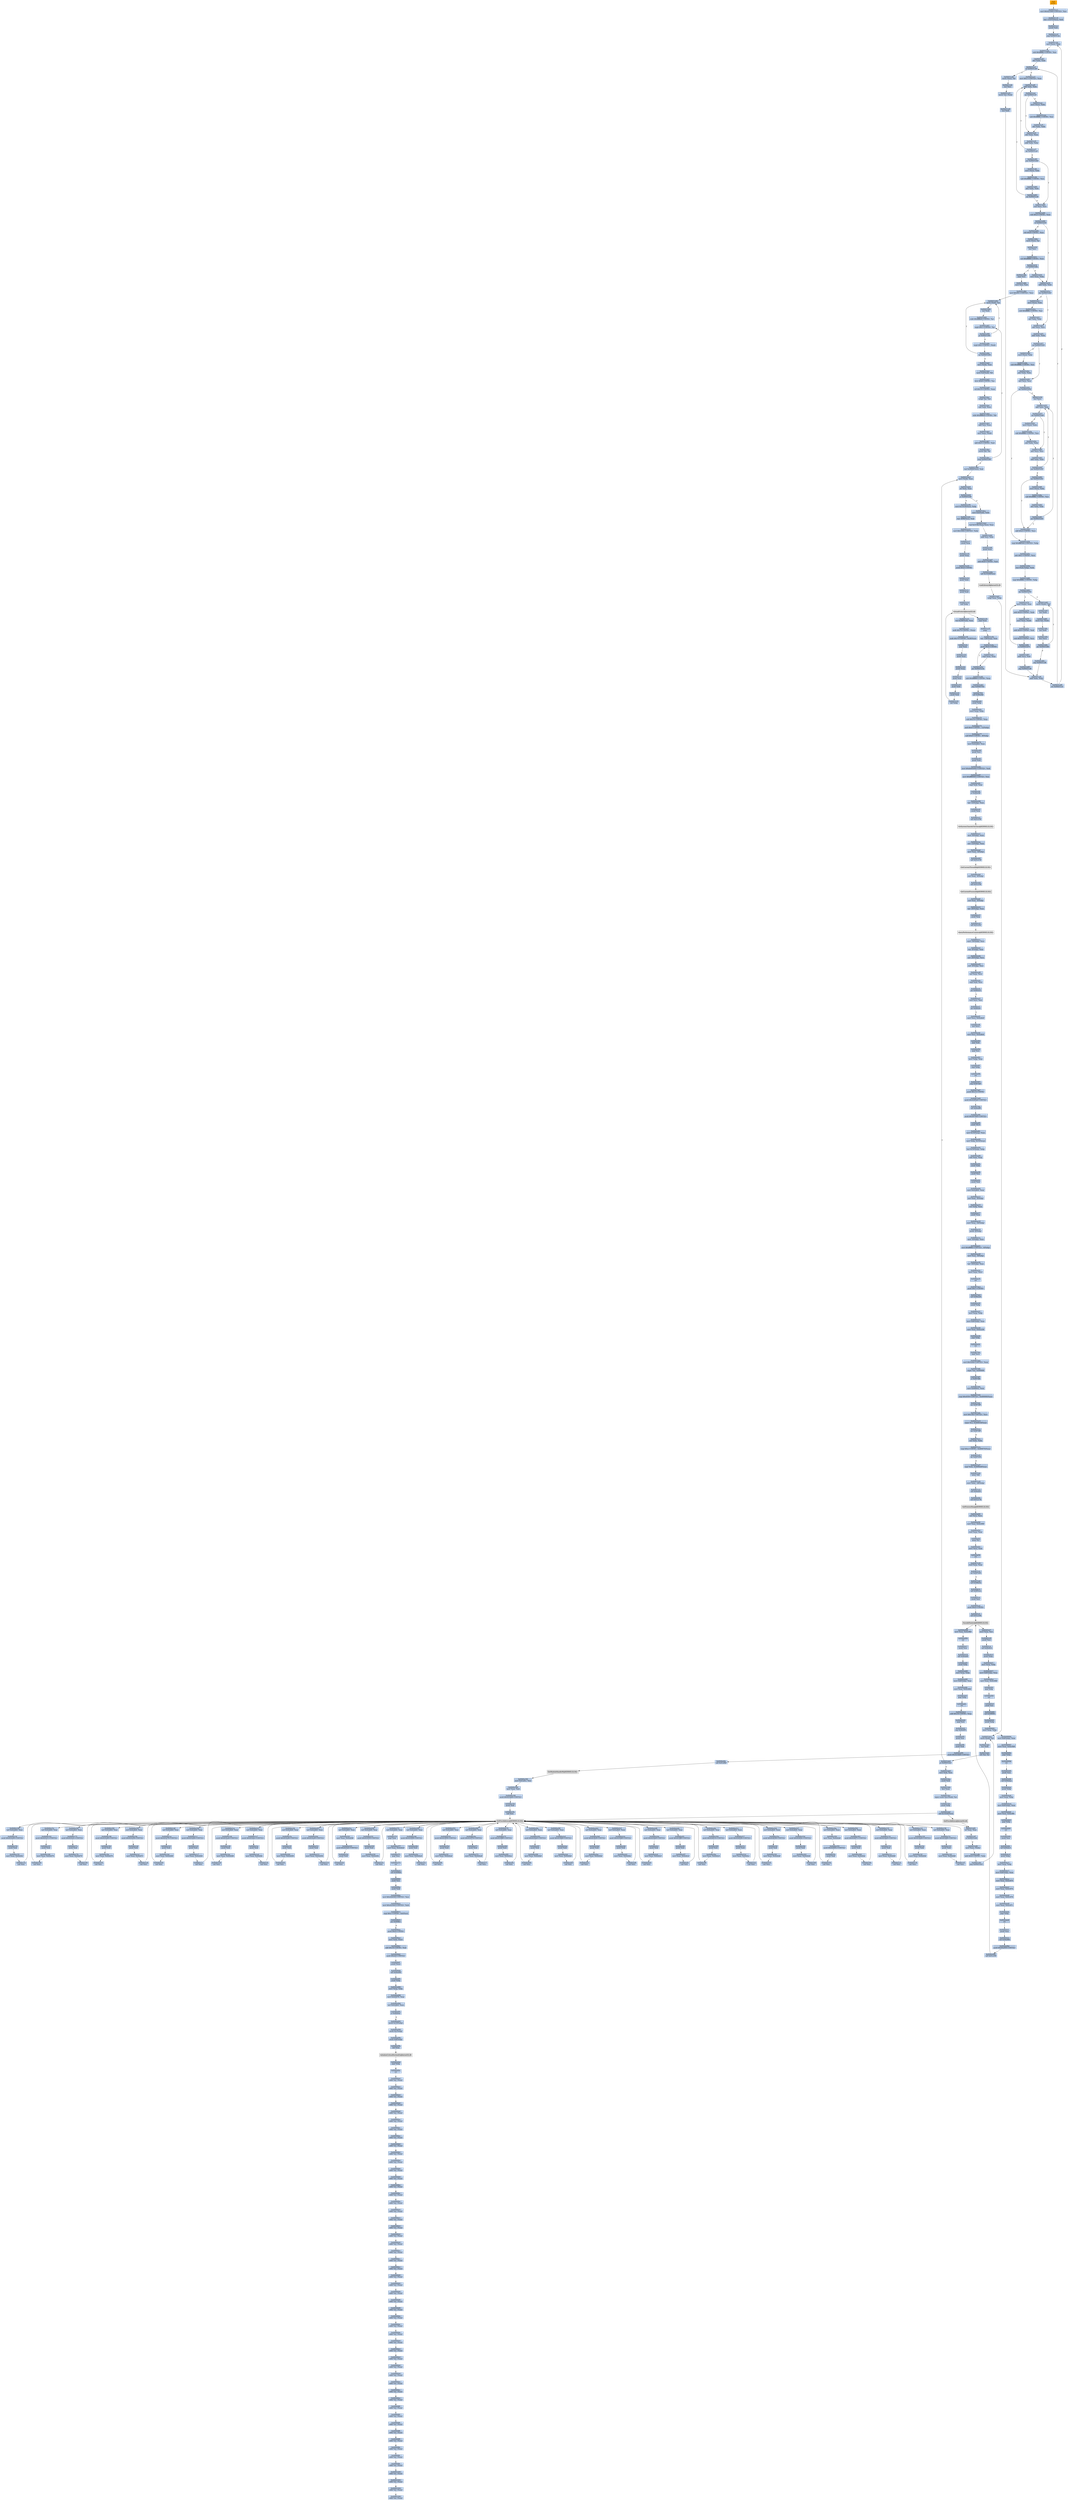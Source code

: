 digraph G {
node[shape=rectangle,style=filled,fillcolor=lightsteelblue,color=lightsteelblue]
bgcolor="transparent"
a0x00431cc0pusha_[label="start\npusha ",fillcolor="orange",color="lightgrey"];
a0x00431cc1movl_0x421000UINT32_esi[label="0x00431cc1\nmovl $0x421000<UINT32>, %esi"];
a0x00431cc6leal__131072esi__edi[label="0x00431cc6\nleal -131072(%esi), %edi"];
a0x00431cccpushl_edi[label="0x00431ccc\npushl %edi"];
a0x00431ccdjmp_0x00431cda[label="0x00431ccd\njmp 0x00431cda"];
a0x00431cdamovl_esi__ebx[label="0x00431cda\nmovl (%esi), %ebx"];
a0x00431cdcsubl_0xfffffffcUINT8_esi[label="0x00431cdc\nsubl $0xfffffffc<UINT8>, %esi"];
a0x00431cdfadcl_ebx_ebx[label="0x00431cdf\nadcl %ebx, %ebx"];
a0x00431ce1jb_0x00431cd0[label="0x00431ce1\njb 0x00431cd0"];
a0x00431cd0movb_esi__al[label="0x00431cd0\nmovb (%esi), %al"];
a0x00431cd2incl_esi[label="0x00431cd2\nincl %esi"];
a0x00431cd3movb_al_edi_[label="0x00431cd3\nmovb %al, (%edi)"];
a0x00431cd5incl_edi[label="0x00431cd5\nincl %edi"];
a0x00431cd6addl_ebx_ebx[label="0x00431cd6\naddl %ebx, %ebx"];
a0x00431cd8jne_0x00431ce1[label="0x00431cd8\njne 0x00431ce1"];
a0x00431ce3movl_0x1UINT32_eax[label="0x00431ce3\nmovl $0x1<UINT32>, %eax"];
a0x00431ce8addl_ebx_ebx[label="0x00431ce8\naddl %ebx, %ebx"];
a0x00431ceajne_0x00431cf3[label="0x00431cea\njne 0x00431cf3"];
a0x00431cf3adcl_eax_eax[label="0x00431cf3\nadcl %eax, %eax"];
a0x00431cf5addl_ebx_ebx[label="0x00431cf5\naddl %ebx, %ebx"];
a0x00431cf7jae_0x00431ce8[label="0x00431cf7\njae 0x00431ce8"];
a0x00431cf9jne_0x00431d04[label="0x00431cf9\njne 0x00431d04"];
a0x00431d04xorl_ecx_ecx[label="0x00431d04\nxorl %ecx, %ecx"];
a0x00431d06subl_0x3UINT8_eax[label="0x00431d06\nsubl $0x3<UINT8>, %eax"];
a0x00431d09jb_0x00431d18[label="0x00431d09\njb 0x00431d18"];
a0x00431d0bshll_0x8UINT8_eax[label="0x00431d0b\nshll $0x8<UINT8>, %eax"];
a0x00431d0emovb_esi__al[label="0x00431d0e\nmovb (%esi), %al"];
a0x00431d10incl_esi[label="0x00431d10\nincl %esi"];
a0x00431d11xorl_0xffffffffUINT8_eax[label="0x00431d11\nxorl $0xffffffff<UINT8>, %eax"];
a0x00431d14je_0x00431d8a[label="0x00431d14\nje 0x00431d8a"];
a0x00431d16movl_eax_ebp[label="0x00431d16\nmovl %eax, %ebp"];
a0x00431d18addl_ebx_ebx[label="0x00431d18\naddl %ebx, %ebx"];
a0x00431d1ajne_0x00431d23[label="0x00431d1a\njne 0x00431d23"];
a0x00431d23adcl_ecx_ecx[label="0x00431d23\nadcl %ecx, %ecx"];
a0x00431d25addl_ebx_ebx[label="0x00431d25\naddl %ebx, %ebx"];
a0x00431d27jne_0x00431d30[label="0x00431d27\njne 0x00431d30"];
a0x00431d30adcl_ecx_ecx[label="0x00431d30\nadcl %ecx, %ecx"];
a0x00431d32jne_0x00431d54[label="0x00431d32\njne 0x00431d54"];
a0x00431d54cmpl_0xfffff300UINT32_ebp[label="0x00431d54\ncmpl $0xfffff300<UINT32>, %ebp"];
a0x00431d5aadcl_0x1UINT8_ecx[label="0x00431d5a\nadcl $0x1<UINT8>, %ecx"];
a0x00431d5dleal_ediebp__edx[label="0x00431d5d\nleal (%edi,%ebp), %edx"];
a0x00431d60cmpl_0xfffffffcUINT8_ebp[label="0x00431d60\ncmpl $0xfffffffc<UINT8>, %ebp"];
a0x00431d63jbe_0x00431d74[label="0x00431d63\njbe 0x00431d74"];
a0x00431d74movl_edx__eax[label="0x00431d74\nmovl (%edx), %eax"];
a0x00431d76addl_0x4UINT8_edx[label="0x00431d76\naddl $0x4<UINT8>, %edx"];
a0x00431d79movl_eax_edi_[label="0x00431d79\nmovl %eax, (%edi)"];
a0x00431d7baddl_0x4UINT8_edi[label="0x00431d7b\naddl $0x4<UINT8>, %edi"];
a0x00431d7esubl_0x4UINT8_ecx[label="0x00431d7e\nsubl $0x4<UINT8>, %ecx"];
a0x00431d81ja_0x00431d74[label="0x00431d81\nja 0x00431d74"];
a0x00431d83addl_ecx_edi[label="0x00431d83\naddl %ecx, %edi"];
a0x00431d85jmp_0x00431cd6[label="0x00431d85\njmp 0x00431cd6"];
a0x00431d65movb_edx__al[label="0x00431d65\nmovb (%edx), %al"];
a0x00431d67incl_edx[label="0x00431d67\nincl %edx"];
a0x00431d68movb_al_edi_[label="0x00431d68\nmovb %al, (%edi)"];
a0x00431d6aincl_edi[label="0x00431d6a\nincl %edi"];
a0x00431d6bdecl_ecx[label="0x00431d6b\ndecl %ecx"];
a0x00431d6cjne_0x00431d65[label="0x00431d6c\njne 0x00431d65"];
a0x00431d6ejmp_0x00431cd6[label="0x00431d6e\njmp 0x00431cd6"];
a0x00431d34incl_ecx[label="0x00431d34\nincl %ecx"];
a0x00431d35addl_ebx_ebx[label="0x00431d35\naddl %ebx, %ebx"];
a0x00431d37jne_0x00431d40[label="0x00431d37\njne 0x00431d40"];
a0x00431d40adcl_ecx_ecx[label="0x00431d40\nadcl %ecx, %ecx"];
a0x00431d42addl_ebx_ebx[label="0x00431d42\naddl %ebx, %ebx"];
a0x00431d44jae_0x00431d35[label="0x00431d44\njae 0x00431d35"];
a0x00431d46jne_0x00431d51[label="0x00431d46\njne 0x00431d51"];
a0x00431d51addl_0x2UINT8_ecx[label="0x00431d51\naddl $0x2<UINT8>, %ecx"];
a0x00431cfbmovl_esi__ebx[label="0x00431cfb\nmovl (%esi), %ebx"];
a0x00431cfdsubl_0xfffffffcUINT8_esi[label="0x00431cfd\nsubl $0xfffffffc<UINT8>, %esi"];
a0x00431d00adcl_ebx_ebx[label="0x00431d00\nadcl %ebx, %ebx"];
a0x00431d02jae_0x00431ce8[label="0x00431d02\njae 0x00431ce8"];
a0x00431cecmovl_esi__ebx[label="0x00431cec\nmovl (%esi), %ebx"];
a0x00431ceesubl_0xfffffffcUINT8_esi[label="0x00431cee\nsubl $0xfffffffc<UINT8>, %esi"];
a0x00431cf1adcl_ebx_ebx[label="0x00431cf1\nadcl %ebx, %ebx"];
a0x00431d39movl_esi__ebx[label="0x00431d39\nmovl (%esi), %ebx"];
a0x00431d3bsubl_0xfffffffcUINT8_esi[label="0x00431d3b\nsubl $0xfffffffc<UINT8>, %esi"];
a0x00431d3eadcl_ebx_ebx[label="0x00431d3e\nadcl %ebx, %ebx"];
a0x00431d29movl_esi__ebx[label="0x00431d29\nmovl (%esi), %ebx"];
a0x00431d2bsubl_0xfffffffcUINT8_esi[label="0x00431d2b\nsubl $0xfffffffc<UINT8>, %esi"];
a0x00431d2eadcl_ebx_ebx[label="0x00431d2e\nadcl %ebx, %ebx"];
a0x00431d1cmovl_esi__ebx[label="0x00431d1c\nmovl (%esi), %ebx"];
a0x00431d1esubl_0xfffffffcUINT8_esi[label="0x00431d1e\nsubl $0xfffffffc<UINT8>, %esi"];
a0x00431d21adcl_ebx_ebx[label="0x00431d21\nadcl %ebx, %ebx"];
a0x00431d48movl_esi__ebx[label="0x00431d48\nmovl (%esi), %ebx"];
a0x00431d4asubl_0xfffffffcUINT8_esi[label="0x00431d4a\nsubl $0xfffffffc<UINT8>, %esi"];
a0x00431d4dadcl_ebx_ebx[label="0x00431d4d\nadcl %ebx, %ebx"];
a0x00431d4fjae_0x00431d35[label="0x00431d4f\njae 0x00431d35"];
a0x00431d8apopl_esi[label="0x00431d8a\npopl %esi"];
a0x00431d8bmovl_esi_edi[label="0x00431d8b\nmovl %esi, %edi"];
a0x00431d8dmovl_0x941UINT32_ecx[label="0x00431d8d\nmovl $0x941<UINT32>, %ecx"];
a0x00431d92movb_edi__al[label="0x00431d92\nmovb (%edi), %al"];
a0x00431d94incl_edi[label="0x00431d94\nincl %edi"];
a0x00431d95subb_0xffffffe8UINT8_al[label="0x00431d95\nsubb $0xffffffe8<UINT8>, %al"];
a0x00431d97cmpb_0x1UINT8_al[label="0x00431d97\ncmpb $0x1<UINT8>, %al"];
a0x00431d99ja_0x00431d92[label="0x00431d99\nja 0x00431d92"];
a0x00431d9bcmpb_0xcUINT8_edi_[label="0x00431d9b\ncmpb $0xc<UINT8>, (%edi)"];
a0x00431d9ejne_0x00431d92[label="0x00431d9e\njne 0x00431d92"];
a0x00431da0movl_edi__eax[label="0x00431da0\nmovl (%edi), %eax"];
a0x00431da2movb_0x4edi__bl[label="0x00431da2\nmovb 0x4(%edi), %bl"];
a0x00431da5shrw_0x8UINT8_ax[label="0x00431da5\nshrw $0x8<UINT8>, %ax"];
a0x00431da9roll_0x10UINT8_eax[label="0x00431da9\nroll $0x10<UINT8>, %eax"];
a0x00431dacxchgb_al_ah[label="0x00431dac\nxchgb %al, %ah"];
a0x00431daesubl_edi_eax[label="0x00431dae\nsubl %edi, %eax"];
a0x00431db0subb_0xffffffe8UINT8_bl[label="0x00431db0\nsubb $0xffffffe8<UINT8>, %bl"];
a0x00431db3addl_esi_eax[label="0x00431db3\naddl %esi, %eax"];
a0x00431db5movl_eax_edi_[label="0x00431db5\nmovl %eax, (%edi)"];
a0x00431db7addl_0x5UINT8_edi[label="0x00431db7\naddl $0x5<UINT8>, %edi"];
a0x00431dbamovb_bl_al[label="0x00431dba\nmovb %bl, %al"];
a0x00431dbcloop_0x00431d97[label="0x00431dbc\nloop 0x00431d97"];
a0x00431dbeleal_0x2f000esi__edi[label="0x00431dbe\nleal 0x2f000(%esi), %edi"];
a0x00431dc4movl_edi__eax[label="0x00431dc4\nmovl (%edi), %eax"];
a0x00431dc6orl_eax_eax[label="0x00431dc6\norl %eax, %eax"];
a0x00431dc8je_0x00431e06[label="0x00431dc8\nje 0x00431e06"];
a0x00431dcamovl_0x4edi__ebx[label="0x00431dca\nmovl 0x4(%edi), %ebx"];
a0x00431dcdleal_0x3158ceaxesi__eax[label="0x00431dcd\nleal 0x3158c(%eax,%esi), %eax"];
a0x00431dd4addl_esi_ebx[label="0x00431dd4\naddl %esi, %ebx"];
a0x00431dd6pushl_eax[label="0x00431dd6\npushl %eax"];
a0x00431dd7addl_0x8UINT8_edi[label="0x00431dd7\naddl $0x8<UINT8>, %edi"];
a0x00431ddacall_0x31628esi_[label="0x00431dda\ncall 0x31628(%esi)"];
LoadLibraryA_kernel32_dll[label="LoadLibraryA@kernel32.dll",fillcolor="lightgrey",color="lightgrey"];
a0x00431de0xchgl_eax_ebp[label="0x00431de0\nxchgl %eax, %ebp"];
a0x00431de1movb_edi__al[label="0x00431de1\nmovb (%edi), %al"];
a0x00431de3incl_edi[label="0x00431de3\nincl %edi"];
a0x00431de4orb_al_al[label="0x00431de4\norb %al, %al"];
a0x00431de6je_0x00431dc4[label="0x00431de6\nje 0x00431dc4"];
a0x00431de8movl_edi_ecx[label="0x00431de8\nmovl %edi, %ecx"];
a0x00431deapushl_edi[label="0x00431dea\npushl %edi"];
a0x00431debdecl_eax[label="0x00431deb\ndecl %eax"];
a0x00431decrepnz_scasb_es_edi__al[label="0x00431dec\nrepnz scasb %es:(%edi), %al"];
a0x00431deepushl_ebp[label="0x00431dee\npushl %ebp"];
a0x00431defcall_0x31630esi_[label="0x00431def\ncall 0x31630(%esi)"];
GetProcAddress_kernel32_dll[label="GetProcAddress@kernel32.dll",fillcolor="lightgrey",color="lightgrey"];
a0x00431df5orl_eax_eax[label="0x00431df5\norl %eax, %eax"];
a0x00431df7je_0x00431e00[label="0x00431df7\nje 0x00431e00"];
a0x00431df9movl_eax_ebx_[label="0x00431df9\nmovl %eax, (%ebx)"];
a0x00431dfbaddl_0x4UINT8_ebx[label="0x00431dfb\naddl $0x4<UINT8>, %ebx"];
a0x00431dfejmp_0x00431de1[label="0x00431dfe\njmp 0x00431de1"];
GetProcAddress_KERNEL32_DLL[label="GetProcAddress@KERNEL32.DLL",fillcolor="lightgrey",color="lightgrey"];
a0x00431e06movl_0x31634esi__ebp[label="0x00431e06\nmovl 0x31634(%esi), %ebp"];
a0x00431e0cleal__4096esi__edi[label="0x00431e0c\nleal -4096(%esi), %edi"];
a0x00431e12movl_0x1000UINT32_ebx[label="0x00431e12\nmovl $0x1000<UINT32>, %ebx"];
a0x00431e17pushl_eax[label="0x00431e17\npushl %eax"];
a0x00431e18pushl_esp[label="0x00431e18\npushl %esp"];
a0x00431e19pushl_0x4UINT8[label="0x00431e19\npushl $0x4<UINT8>"];
a0x00431e1bpushl_ebx[label="0x00431e1b\npushl %ebx"];
a0x00431e1cpushl_edi[label="0x00431e1c\npushl %edi"];
a0x00431e1dcall_ebp[label="0x00431e1d\ncall %ebp"];
VirtualProtect_kernel32_dll[label="VirtualProtect@kernel32.dll",fillcolor="lightgrey",color="lightgrey"];
a0x00431e1fleal_0x20fedi__eax[label="0x00431e1f\nleal 0x20f(%edi), %eax"];
a0x00431e25andb_0x7fUINT8_eax_[label="0x00431e25\nandb $0x7f<UINT8>, (%eax)"];
a0x00431e28andb_0x7fUINT8_0x28eax_[label="0x00431e28\nandb $0x7f<UINT8>, 0x28(%eax)"];
a0x00431e2cpopl_eax[label="0x00431e2c\npopl %eax"];
a0x00431e2dpushl_eax[label="0x00431e2d\npushl %eax"];
a0x00431e2epushl_esp[label="0x00431e2e\npushl %esp"];
a0x00431e2fpushl_eax[label="0x00431e2f\npushl %eax"];
a0x00431e30pushl_ebx[label="0x00431e30\npushl %ebx"];
a0x00431e31pushl_edi[label="0x00431e31\npushl %edi"];
a0x00431e32call_ebp[label="0x00431e32\ncall %ebp"];
a0x00431e34popl_eax[label="0x00431e34\npopl %eax"];
a0x00431e35popa_[label="0x00431e35\npopa "];
a0x00431e36leal__128esp__eax[label="0x00431e36\nleal -128(%esp), %eax"];
a0x00431e3apushl_0x0UINT8[label="0x00431e3a\npushl $0x0<UINT8>"];
a0x00431e3ccmpl_eax_esp[label="0x00431e3c\ncmpl %eax, %esp"];
a0x00431e3ejne_0x00431e3a[label="0x00431e3e\njne 0x00431e3a"];
a0x00431e40subl_0xffffff80UINT8_esp[label="0x00431e40\nsubl $0xffffff80<UINT8>, %esp"];
a0x00431e43jmp_0x00407f52[label="0x00431e43\njmp 0x00407f52"];
a0x00407f52call_0x40ee6d[label="0x00407f52\ncall 0x40ee6d"];
a0x0040ee6dpushl_ebp[label="0x0040ee6d\npushl %ebp"];
a0x0040ee6emovl_esp_ebp[label="0x0040ee6e\nmovl %esp, %ebp"];
a0x0040ee70subl_0x14UINT8_esp[label="0x0040ee70\nsubl $0x14<UINT8>, %esp"];
a0x0040ee73andl_0x0UINT8__12ebp_[label="0x0040ee73\nandl $0x0<UINT8>, -12(%ebp)"];
a0x0040ee77andl_0x0UINT8__8ebp_[label="0x0040ee77\nandl $0x0<UINT8>, -8(%ebp)"];
a0x0040ee7bmovl_0x42a8e0_eax[label="0x0040ee7b\nmovl 0x42a8e0, %eax"];
a0x0040ee80pushl_esi[label="0x0040ee80\npushl %esi"];
a0x0040ee81pushl_edi[label="0x0040ee81\npushl %edi"];
a0x0040ee82movl_0xbb40e64eUINT32_edi[label="0x0040ee82\nmovl $0xbb40e64e<UINT32>, %edi"];
a0x0040ee87movl_0xffff0000UINT32_esi[label="0x0040ee87\nmovl $0xffff0000<UINT32>, %esi"];
a0x0040ee8ccmpl_edi_eax[label="0x0040ee8c\ncmpl %edi, %eax"];
a0x0040ee8eje_0x40ee9d[label="0x0040ee8e\nje 0x40ee9d"];
a0x0040ee9dleal__12ebp__eax[label="0x0040ee9d\nleal -12(%ebp), %eax"];
a0x0040eea0pushl_eax[label="0x0040eea0\npushl %eax"];
a0x0040eea1call_0x41a194[label="0x0040eea1\ncall 0x41a194"];
GetSystemTimeAsFileTime_KERNEL32_DLL[label="GetSystemTimeAsFileTime@KERNEL32.DLL",fillcolor="lightgrey",color="lightgrey"];
a0x0040eea7movl__8ebp__eax[label="0x0040eea7\nmovl -8(%ebp), %eax"];
a0x0040eeaaxorl__12ebp__eax[label="0x0040eeaa\nxorl -12(%ebp), %eax"];
a0x0040eeadmovl_eax__4ebp_[label="0x0040eead\nmovl %eax, -4(%ebp)"];
a0x0040eeb0call_0x41a134[label="0x0040eeb0\ncall 0x41a134"];
GetCurrentThreadId_KERNEL32_DLL[label="GetCurrentThreadId@KERNEL32.DLL",fillcolor="lightgrey",color="lightgrey"];
a0x0040eeb6xorl_eax__4ebp_[label="0x0040eeb6\nxorl %eax, -4(%ebp)"];
a0x0040eeb9call_0x41a190[label="0x0040eeb9\ncall 0x41a190"];
GetCurrentProcessId_KERNEL32_DLL[label="GetCurrentProcessId@KERNEL32.DLL",fillcolor="lightgrey",color="lightgrey"];
a0x0040eebfxorl_eax__4ebp_[label="0x0040eebf\nxorl %eax, -4(%ebp)"];
a0x0040eec2leal__20ebp__eax[label="0x0040eec2\nleal -20(%ebp), %eax"];
a0x0040eec5pushl_eax[label="0x0040eec5\npushl %eax"];
a0x0040eec6call_0x41a18c[label="0x0040eec6\ncall 0x41a18c"];
QueryPerformanceCounter_KERNEL32_DLL[label="QueryPerformanceCounter@KERNEL32.DLL",fillcolor="lightgrey",color="lightgrey"];
a0x0040eeccmovl__16ebp__ecx[label="0x0040eecc\nmovl -16(%ebp), %ecx"];
a0x0040eecfleal__4ebp__eax[label="0x0040eecf\nleal -4(%ebp), %eax"];
a0x0040eed2xorl__20ebp__ecx[label="0x0040eed2\nxorl -20(%ebp), %ecx"];
a0x0040eed5xorl__4ebp__ecx[label="0x0040eed5\nxorl -4(%ebp), %ecx"];
a0x0040eed8xorl_eax_ecx[label="0x0040eed8\nxorl %eax, %ecx"];
a0x0040eedacmpl_edi_ecx[label="0x0040eeda\ncmpl %edi, %ecx"];
a0x0040eedcjne_0x40eee5[label="0x0040eedc\njne 0x40eee5"];
a0x0040eee5testl_ecx_esi[label="0x0040eee5\ntestl %ecx, %esi"];
a0x0040eee7jne_0x40eef5[label="0x0040eee7\njne 0x40eef5"];
a0x0040eef5movl_ecx_0x42a8e0[label="0x0040eef5\nmovl %ecx, 0x42a8e0"];
a0x0040eefbnotl_ecx[label="0x0040eefb\nnotl %ecx"];
a0x0040eefdmovl_ecx_0x42a8e4[label="0x0040eefd\nmovl %ecx, 0x42a8e4"];
a0x0040ef03popl_edi[label="0x0040ef03\npopl %edi"];
a0x0040ef04popl_esi[label="0x0040ef04\npopl %esi"];
a0x0040ef05movl_ebp_esp[label="0x0040ef05\nmovl %ebp, %esp"];
a0x0040ef07popl_ebp[label="0x0040ef07\npopl %ebp"];
a0x0040ef08ret[label="0x0040ef08\nret"];
a0x00407f57jmp_0x407dd7[label="0x00407f57\njmp 0x407dd7"];
a0x00407dd7pushl_0x14UINT8[label="0x00407dd7\npushl $0x14<UINT8>"];
a0x00407dd9pushl_0x4285b8UINT32[label="0x00407dd9\npushl $0x4285b8<UINT32>"];
a0x00407ddecall_0x40adf0[label="0x00407dde\ncall 0x40adf0"];
a0x0040adf0pushl_0x407640UINT32[label="0x0040adf0\npushl $0x407640<UINT32>"];
a0x0040adf5pushl_fs_0[label="0x0040adf5\npushl %fs:0"];
a0x0040adfcmovl_0x10esp__eax[label="0x0040adfc\nmovl 0x10(%esp), %eax"];
a0x0040ae00movl_ebp_0x10esp_[label="0x0040ae00\nmovl %ebp, 0x10(%esp)"];
a0x0040ae04leal_0x10esp__ebp[label="0x0040ae04\nleal 0x10(%esp), %ebp"];
a0x0040ae08subl_eax_esp[label="0x0040ae08\nsubl %eax, %esp"];
a0x0040ae0apushl_ebx[label="0x0040ae0a\npushl %ebx"];
a0x0040ae0bpushl_esi[label="0x0040ae0b\npushl %esi"];
a0x0040ae0cpushl_edi[label="0x0040ae0c\npushl %edi"];
a0x0040ae0dmovl_0x42a8e0_eax[label="0x0040ae0d\nmovl 0x42a8e0, %eax"];
a0x0040ae12xorl_eax__4ebp_[label="0x0040ae12\nxorl %eax, -4(%ebp)"];
a0x0040ae15xorl_ebp_eax[label="0x0040ae15\nxorl %ebp, %eax"];
a0x0040ae17pushl_eax[label="0x0040ae17\npushl %eax"];
a0x0040ae18movl_esp__24ebp_[label="0x0040ae18\nmovl %esp, -24(%ebp)"];
a0x0040ae1bpushl__8ebp_[label="0x0040ae1b\npushl -8(%ebp)"];
a0x0040ae1emovl__4ebp__eax[label="0x0040ae1e\nmovl -4(%ebp), %eax"];
a0x0040ae21movl_0xfffffffeUINT32__4ebp_[label="0x0040ae21\nmovl $0xfffffffe<UINT32>, -4(%ebp)"];
a0x0040ae28movl_eax__8ebp_[label="0x0040ae28\nmovl %eax, -8(%ebp)"];
a0x0040ae2bleal__16ebp__eax[label="0x0040ae2b\nleal -16(%ebp), %eax"];
a0x0040ae2emovl_eax_fs_0[label="0x0040ae2e\nmovl %eax, %fs:0"];
a0x0040ae34ret[label="0x0040ae34\nret"];
a0x00407de3pushl_0x1UINT8[label="0x00407de3\npushl $0x1<UINT8>"];
a0x00407de5call_0x40ee20[label="0x00407de5\ncall 0x40ee20"];
a0x0040ee20pushl_ebp[label="0x0040ee20\npushl %ebp"];
a0x0040ee21movl_esp_ebp[label="0x0040ee21\nmovl %esp, %ebp"];
a0x0040ee23movl_0x8ebp__eax[label="0x0040ee23\nmovl 0x8(%ebp), %eax"];
a0x0040ee26movl_eax_0x42c230[label="0x0040ee26\nmovl %eax, 0x42c230"];
a0x0040ee2bpopl_ebp[label="0x0040ee2b\npopl %ebp"];
a0x0040ee2cret[label="0x0040ee2c\nret"];
a0x00407deapopl_ecx[label="0x00407dea\npopl %ecx"];
a0x00407debmovl_0x5a4dUINT32_eax[label="0x00407deb\nmovl $0x5a4d<UINT32>, %eax"];
a0x00407df0cmpw_ax_0x400000[label="0x00407df0\ncmpw %ax, 0x400000"];
a0x00407df7je_0x407dfd[label="0x00407df7\nje 0x407dfd"];
a0x00407dfdmovl_0x40003c_eax[label="0x00407dfd\nmovl 0x40003c, %eax"];
a0x00407e02cmpl_0x4550UINT32_0x400000eax_[label="0x00407e02\ncmpl $0x4550<UINT32>, 0x400000(%eax)"];
a0x00407e0cjne_0x407df9[label="0x00407e0c\njne 0x407df9"];
a0x00407e0emovl_0x10bUINT32_ecx[label="0x00407e0e\nmovl $0x10b<UINT32>, %ecx"];
a0x00407e13cmpw_cx_0x400018eax_[label="0x00407e13\ncmpw %cx, 0x400018(%eax)"];
a0x00407e1ajne_0x407df9[label="0x00407e1a\njne 0x407df9"];
a0x00407e1cxorl_ebx_ebx[label="0x00407e1c\nxorl %ebx, %ebx"];
a0x00407e1ecmpl_0xeUINT8_0x400074eax_[label="0x00407e1e\ncmpl $0xe<UINT8>, 0x400074(%eax)"];
a0x00407e25jbe_0x407e30[label="0x00407e25\njbe 0x407e30"];
a0x00407e27cmpl_ebx_0x4000e8eax_[label="0x00407e27\ncmpl %ebx, 0x4000e8(%eax)"];
a0x00407e2dsetne_bl[label="0x00407e2d\nsetne %bl"];
a0x00407e30movl_ebx__28ebp_[label="0x00407e30\nmovl %ebx, -28(%ebp)"];
a0x00407e33call_0x40af20[label="0x00407e33\ncall 0x40af20"];
a0x0040af20call_0x41a178[label="0x0040af20\ncall 0x41a178"];
GetProcessHeap_KERNEL32_DLL[label="GetProcessHeap@KERNEL32.DLL",fillcolor="lightgrey",color="lightgrey"];
a0x0040af26xorl_ecx_ecx[label="0x0040af26\nxorl %ecx, %ecx"];
a0x0040af28movl_eax_0x42c890[label="0x0040af28\nmovl %eax, 0x42c890"];
a0x0040af2dtestl_eax_eax[label="0x0040af2d\ntestl %eax, %eax"];
a0x0040af2fsetne_cl[label="0x0040af2f\nsetne %cl"];
a0x0040af32movl_ecx_eax[label="0x0040af32\nmovl %ecx, %eax"];
a0x0040af34ret[label="0x0040af34\nret"];
a0x00407e38testl_eax_eax[label="0x00407e38\ntestl %eax, %eax"];
a0x00407e3ajne_0x407e44[label="0x00407e3a\njne 0x407e44"];
a0x00407e44call_0x408e5e[label="0x00407e44\ncall 0x408e5e"];
a0x00408e5ecall_0x405cee[label="0x00408e5e\ncall 0x405cee"];
a0x00405ceepushl_esi[label="0x00405cee\npushl %esi"];
a0x00405cefpushl_0x0UINT8[label="0x00405cef\npushl $0x0<UINT8>"];
a0x00405cf1call_0x41a100[label="0x00405cf1\ncall 0x41a100"];
EncodePointer_KERNEL32_DLL[label="EncodePointer@KERNEL32.DLL",fillcolor="lightgrey",color="lightgrey"];
a0x00405cf7movl_eax_esi[label="0x00405cf7\nmovl %eax, %esi"];
a0x00405cf9pushl_esi[label="0x00405cf9\npushl %esi"];
a0x00405cfacall_0x40a9c4[label="0x00405cfa\ncall 0x40a9c4"];
a0x0040a9c4pushl_ebp[label="0x0040a9c4\npushl %ebp"];
a0x0040a9c5movl_esp_ebp[label="0x0040a9c5\nmovl %esp, %ebp"];
a0x0040a9c7movl_0x8ebp__eax[label="0x0040a9c7\nmovl 0x8(%ebp), %eax"];
a0x0040a9camovl_eax_0x42c868[label="0x0040a9ca\nmovl %eax, 0x42c868"];
a0x0040a9cfpopl_ebp[label="0x0040a9cf\npopl %ebp"];
a0x0040a9d0ret[label="0x0040a9d0\nret"];
a0x00405cffpushl_esi[label="0x00405cff\npushl %esi"];
a0x00405d00call_0x408081[label="0x00405d00\ncall 0x408081"];
a0x00408081pushl_ebp[label="0x00408081\npushl %ebp"];
a0x00408082movl_esp_ebp[label="0x00408082\nmovl %esp, %ebp"];
a0x00408084movl_0x8ebp__eax[label="0x00408084\nmovl 0x8(%ebp), %eax"];
a0x00408087movl_eax_0x42c0b8[label="0x00408087\nmovl %eax, 0x42c0b8"];
a0x0040808cpopl_ebp[label="0x0040808c\npopl %ebp"];
a0x0040808dret[label="0x0040808d\nret"];
a0x00405d05pushl_esi[label="0x00405d05\npushl %esi"];
a0x00405d06call_0x40abaa[label="0x00405d06\ncall 0x40abaa"];
a0x0040abaapushl_ebp[label="0x0040abaa\npushl %ebp"];
a0x0040ababmovl_esp_ebp[label="0x0040abab\nmovl %esp, %ebp"];
a0x0040abadmovl_0x8ebp__eax[label="0x0040abad\nmovl 0x8(%ebp), %eax"];
a0x0040abb0movl_eax_0x42c86c[label="0x0040abb0\nmovl %eax, 0x42c86c"];
a0x0040abb5popl_ebp[label="0x0040abb5\npopl %ebp"];
a0x0040abb6ret[label="0x0040abb6\nret"];
a0x00405d0bpushl_esi[label="0x00405d0b\npushl %esi"];
a0x00405d0ccall_0x40abc4[label="0x00405d0c\ncall 0x40abc4"];
a0x0040abc4pushl_ebp[label="0x0040abc4\npushl %ebp"];
a0x0040abc5movl_esp_ebp[label="0x0040abc5\nmovl %esp, %ebp"];
a0x0040abc7movl_0x8ebp__eax[label="0x0040abc7\nmovl 0x8(%ebp), %eax"];
a0x0040abcamovl_eax_0x42c870[label="0x0040abca\nmovl %eax, 0x42c870"];
a0x0040abcfmovl_eax_0x42c874[label="0x0040abcf\nmovl %eax, 0x42c874"];
a0x0040abd4movl_eax_0x42c878[label="0x0040abd4\nmovl %eax, 0x42c878"];
a0x0040abd9movl_eax_0x42c87c[label="0x0040abd9\nmovl %eax, 0x42c87c"];
a0x0040abdepopl_ebp[label="0x0040abde\npopl %ebp"];
a0x0040abdfret[label="0x0040abdf\nret"];
a0x00405d11pushl_esi[label="0x00405d11\npushl %esi"];
a0x00405d12call_0x40a98d[label="0x00405d12\ncall 0x40a98d"];
a0x0040a98dpushl_0x40a959UINT32[label="0x0040a98d\npushl $0x40a959<UINT32>"];
a0x0040a992call_0x41a100[label="0x0040a992\ncall 0x41a100"];
a0x0040a998movl_eax_0x42c864[label="0x0040a998\nmovl %eax, 0x42c864"];
a0x0040a99dret[label="0x0040a99d\nret"];
a0x00405d17pushl_esi[label="0x00405d17\npushl %esi"];
a0x00405d18call_0x40add5[label="0x00405d18\ncall 0x40add5"];
a0x0040add5pushl_ebp[label="0x0040add5\npushl %ebp"];
a0x0040add6movl_esp_ebp[label="0x0040add6\nmovl %esp, %ebp"];
a0x0040add8movl_0x8ebp__eax[label="0x0040add8\nmovl 0x8(%ebp), %eax"];
a0x0040addbmovl_eax_0x42c884[label="0x0040addb\nmovl %eax, 0x42c884"];
a0x0040ade0popl_ebp[label="0x0040ade0\npopl %ebp"];
a0x0040ade1ret[label="0x0040ade1\nret"];
a0x00405d1daddl_0x18UINT8_esp[label="0x00405d1d\naddl $0x18<UINT8>, %esp"];
a0x00405d20popl_esi[label="0x00405d20\npopl %esi"];
a0x00405d21jmp_0x40a0f3[label="0x00405d21\njmp 0x40a0f3"];
a0x0040a0f3pushl_esi[label="0x0040a0f3\npushl %esi"];
a0x0040a0f4pushl_edi[label="0x0040a0f4\npushl %edi"];
a0x0040a0f5pushl_0x423db8UINT32[label="0x0040a0f5\npushl $0x423db8<UINT32>"];
a0x0040a0facall_0x41a0b4[label="0x0040a0fa\ncall 0x41a0b4"];
GetModuleHandleW_KERNEL32_DLL[label="GetModuleHandleW@KERNEL32.DLL",fillcolor="lightgrey",color="lightgrey"];
a0x0040a100movl_0x41a0cc_esi[label="0x0040a100\nmovl 0x41a0cc, %esi"];
a0x0040a106movl_eax_edi[label="0x0040a106\nmovl %eax, %edi"];
a0x0040a108pushl_0x423dd4UINT32[label="0x0040a108\npushl $0x423dd4<UINT32>"];
a0x0040a10dpushl_edi[label="0x0040a10d\npushl %edi"];
a0x0040a10ecall_esi[label="0x0040a10e\ncall %esi"];
a0x0040a110xorl_0x42a8e0_eax[label="0x0040a110\nxorl 0x42a8e0, %eax"];
a0x0040a116pushl_0x423de0UINT32[label="0x0040a116\npushl $0x423de0<UINT32>"];
a0x0040a11bpushl_edi[label="0x0040a11b\npushl %edi"];
a0x0040a11cmovl_eax_0x42d260[label="0x0040a11c\nmovl %eax, 0x42d260"];
a0x0040a121call_esi[label="0x0040a121\ncall %esi"];
a0x0040a123xorl_0x42a8e0_eax[label="0x0040a123\nxorl 0x42a8e0, %eax"];
a0x0040a129pushl_0x423de8UINT32[label="0x0040a129\npushl $0x423de8<UINT32>"];
a0x0040a12epushl_edi[label="0x0040a12e\npushl %edi"];
a0x0040a12fmovl_eax_0x42d264[label="0x0040a12f\nmovl %eax, 0x42d264"];
a0x0040a134call_esi[label="0x0040a134\ncall %esi"];
a0x0040a136xorl_0x42a8e0_eax[label="0x0040a136\nxorl 0x42a8e0, %eax"];
a0x0040a13cpushl_0x423df4UINT32[label="0x0040a13c\npushl $0x423df4<UINT32>"];
a0x0040a141pushl_edi[label="0x0040a141\npushl %edi"];
a0x0040a142movl_eax_0x42d268[label="0x0040a142\nmovl %eax, 0x42d268"];
a0x0040a147call_esi[label="0x0040a147\ncall %esi"];
a0x0040a149xorl_0x42a8e0_eax[label="0x0040a149\nxorl 0x42a8e0, %eax"];
a0x0040a14fpushl_0x423e00UINT32[label="0x0040a14f\npushl $0x423e00<UINT32>"];
a0x0040a154pushl_edi[label="0x0040a154\npushl %edi"];
a0x0040a155movl_eax_0x42d26c[label="0x0040a155\nmovl %eax, 0x42d26c"];
a0x0040a15acall_esi[label="0x0040a15a\ncall %esi"];
a0x0040a15cxorl_0x42a8e0_eax[label="0x0040a15c\nxorl 0x42a8e0, %eax"];
a0x0040a162pushl_0x423e1cUINT32[label="0x0040a162\npushl $0x423e1c<UINT32>"];
a0x0040a167pushl_edi[label="0x0040a167\npushl %edi"];
a0x0040a168movl_eax_0x42d270[label="0x0040a168\nmovl %eax, 0x42d270"];
a0x0040a16dcall_esi[label="0x0040a16d\ncall %esi"];
a0x0040a16fxorl_0x42a8e0_eax[label="0x0040a16f\nxorl 0x42a8e0, %eax"];
a0x0040a175pushl_0x423e2cUINT32[label="0x0040a175\npushl $0x423e2c<UINT32>"];
a0x0040a17apushl_edi[label="0x0040a17a\npushl %edi"];
a0x0040a17bmovl_eax_0x42d274[label="0x0040a17b\nmovl %eax, 0x42d274"];
a0x0040a180call_esi[label="0x0040a180\ncall %esi"];
a0x0040a182xorl_0x42a8e0_eax[label="0x0040a182\nxorl 0x42a8e0, %eax"];
a0x0040a188pushl_0x423e40UINT32[label="0x0040a188\npushl $0x423e40<UINT32>"];
a0x0040a18dpushl_edi[label="0x0040a18d\npushl %edi"];
a0x0040a18emovl_eax_0x42d278[label="0x0040a18e\nmovl %eax, 0x42d278"];
a0x0040a193call_esi[label="0x0040a193\ncall %esi"];
a0x0040a195xorl_0x42a8e0_eax[label="0x0040a195\nxorl 0x42a8e0, %eax"];
a0x0040a19bpushl_0x423e58UINT32[label="0x0040a19b\npushl $0x423e58<UINT32>"];
a0x0040a1a0pushl_edi[label="0x0040a1a0\npushl %edi"];
a0x0040a1a1movl_eax_0x42d27c[label="0x0040a1a1\nmovl %eax, 0x42d27c"];
a0x0040a1a6call_esi[label="0x0040a1a6\ncall %esi"];
a0x0040a1a8xorl_0x42a8e0_eax[label="0x0040a1a8\nxorl 0x42a8e0, %eax"];
a0x0040a1aepushl_0x423e70UINT32[label="0x0040a1ae\npushl $0x423e70<UINT32>"];
a0x0040a1b3pushl_edi[label="0x0040a1b3\npushl %edi"];
a0x0040a1b4movl_eax_0x42d280[label="0x0040a1b4\nmovl %eax, 0x42d280"];
a0x0040a1b9call_esi[label="0x0040a1b9\ncall %esi"];
a0x0040a1bbxorl_0x42a8e0_eax[label="0x0040a1bb\nxorl 0x42a8e0, %eax"];
a0x0040a1c1pushl_0x423e84UINT32[label="0x0040a1c1\npushl $0x423e84<UINT32>"];
a0x0040a1c6pushl_edi[label="0x0040a1c6\npushl %edi"];
a0x0040a1c7movl_eax_0x42d284[label="0x0040a1c7\nmovl %eax, 0x42d284"];
a0x0040a1cccall_esi[label="0x0040a1cc\ncall %esi"];
a0x0040a1cexorl_0x42a8e0_eax[label="0x0040a1ce\nxorl 0x42a8e0, %eax"];
a0x0040a1d4pushl_0x423ea4UINT32[label="0x0040a1d4\npushl $0x423ea4<UINT32>"];
a0x0040a1d9pushl_edi[label="0x0040a1d9\npushl %edi"];
a0x0040a1damovl_eax_0x42d288[label="0x0040a1da\nmovl %eax, 0x42d288"];
a0x0040a1dfcall_esi[label="0x0040a1df\ncall %esi"];
a0x0040a1e1xorl_0x42a8e0_eax[label="0x0040a1e1\nxorl 0x42a8e0, %eax"];
a0x0040a1e7pushl_0x423ebcUINT32[label="0x0040a1e7\npushl $0x423ebc<UINT32>"];
a0x0040a1ecpushl_edi[label="0x0040a1ec\npushl %edi"];
a0x0040a1edmovl_eax_0x42d28c[label="0x0040a1ed\nmovl %eax, 0x42d28c"];
a0x0040a1f2call_esi[label="0x0040a1f2\ncall %esi"];
a0x0040a1f4xorl_0x42a8e0_eax[label="0x0040a1f4\nxorl 0x42a8e0, %eax"];
a0x0040a1fapushl_0x423ed4UINT32[label="0x0040a1fa\npushl $0x423ed4<UINT32>"];
a0x0040a1ffpushl_edi[label="0x0040a1ff\npushl %edi"];
a0x0040a200movl_eax_0x42d290[label="0x0040a200\nmovl %eax, 0x42d290"];
a0x0040a205call_esi[label="0x0040a205\ncall %esi"];
a0x0040a207xorl_0x42a8e0_eax[label="0x0040a207\nxorl 0x42a8e0, %eax"];
a0x0040a20dpushl_0x423ee8UINT32[label="0x0040a20d\npushl $0x423ee8<UINT32>"];
a0x0040a212pushl_edi[label="0x0040a212\npushl %edi"];
a0x0040a213movl_eax_0x42d294[label="0x0040a213\nmovl %eax, 0x42d294"];
a0x0040a218call_esi[label="0x0040a218\ncall %esi"];
a0x0040a21axorl_0x42a8e0_eax[label="0x0040a21a\nxorl 0x42a8e0, %eax"];
a0x0040a220movl_eax_0x42d298[label="0x0040a220\nmovl %eax, 0x42d298"];
a0x0040a225pushl_0x423efcUINT32[label="0x0040a225\npushl $0x423efc<UINT32>"];
a0x0040a22apushl_edi[label="0x0040a22a\npushl %edi"];
a0x0040a22bcall_esi[label="0x0040a22b\ncall %esi"];
a0x0040a22dxorl_0x42a8e0_eax[label="0x0040a22d\nxorl 0x42a8e0, %eax"];
a0x0040a233pushl_0x423f18UINT32[label="0x0040a233\npushl $0x423f18<UINT32>"];
a0x0040a238pushl_edi[label="0x0040a238\npushl %edi"];
a0x0040a239movl_eax_0x42d29c[label="0x0040a239\nmovl %eax, 0x42d29c"];
a0x0040a23ecall_esi[label="0x0040a23e\ncall %esi"];
a0x0040a240xorl_0x42a8e0_eax[label="0x0040a240\nxorl 0x42a8e0, %eax"];
a0x0040a246pushl_0x423f38UINT32[label="0x0040a246\npushl $0x423f38<UINT32>"];
a0x0040a24bpushl_edi[label="0x0040a24b\npushl %edi"];
a0x0040a24cmovl_eax_0x42d2a0[label="0x0040a24c\nmovl %eax, 0x42d2a0"];
a0x0040a251call_esi[label="0x0040a251\ncall %esi"];
a0x0040a253xorl_0x42a8e0_eax[label="0x0040a253\nxorl 0x42a8e0, %eax"];
a0x0040a259pushl_0x423f54UINT32[label="0x0040a259\npushl $0x423f54<UINT32>"];
a0x0040a25epushl_edi[label="0x0040a25e\npushl %edi"];
a0x0040a25fmovl_eax_0x42d2a4[label="0x0040a25f\nmovl %eax, 0x42d2a4"];
a0x0040a264call_esi[label="0x0040a264\ncall %esi"];
a0x0040a266xorl_0x42a8e0_eax[label="0x0040a266\nxorl 0x42a8e0, %eax"];
a0x0040a26cpushl_0x423f74UINT32[label="0x0040a26c\npushl $0x423f74<UINT32>"];
a0x0040a271pushl_edi[label="0x0040a271\npushl %edi"];
a0x0040a272movl_eax_0x42d2a8[label="0x0040a272\nmovl %eax, 0x42d2a8"];
a0x0040a277call_esi[label="0x0040a277\ncall %esi"];
a0x0040a279xorl_0x42a8e0_eax[label="0x0040a279\nxorl 0x42a8e0, %eax"];
a0x0040a27fpushl_0x423f88UINT32[label="0x0040a27f\npushl $0x423f88<UINT32>"];
a0x0040a284pushl_edi[label="0x0040a284\npushl %edi"];
a0x0040a285movl_eax_0x42d2ac[label="0x0040a285\nmovl %eax, 0x42d2ac"];
a0x0040a28acall_esi[label="0x0040a28a\ncall %esi"];
a0x0040a28cxorl_0x42a8e0_eax[label="0x0040a28c\nxorl 0x42a8e0, %eax"];
a0x0040a292pushl_0x423fa4UINT32[label="0x0040a292\npushl $0x423fa4<UINT32>"];
a0x0040a297pushl_edi[label="0x0040a297\npushl %edi"];
a0x0040a298movl_eax_0x42d2b0[label="0x0040a298\nmovl %eax, 0x42d2b0"];
a0x0040a29dcall_esi[label="0x0040a29d\ncall %esi"];
a0x0040a29fxorl_0x42a8e0_eax[label="0x0040a29f\nxorl 0x42a8e0, %eax"];
a0x0040a2a5pushl_0x423fb8UINT32[label="0x0040a2a5\npushl $0x423fb8<UINT32>"];
a0x0040a2aapushl_edi[label="0x0040a2aa\npushl %edi"];
a0x0040a2abmovl_eax_0x42d2b8[label="0x0040a2ab\nmovl %eax, 0x42d2b8"];
a0x0040a2b0call_esi[label="0x0040a2b0\ncall %esi"];
a0x0040a2b2xorl_0x42a8e0_eax[label="0x0040a2b2\nxorl 0x42a8e0, %eax"];
a0x0040a2b8pushl_0x423fc8UINT32[label="0x0040a2b8\npushl $0x423fc8<UINT32>"];
a0x0040a2bdpushl_edi[label="0x0040a2bd\npushl %edi"];
a0x0040a2bemovl_eax_0x42d2b4[label="0x0040a2be\nmovl %eax, 0x42d2b4"];
a0x0040a2c3call_esi[label="0x0040a2c3\ncall %esi"];
a0x0040a2c5xorl_0x42a8e0_eax[label="0x0040a2c5\nxorl 0x42a8e0, %eax"];
a0x0040a2cbpushl_0x423fd8UINT32[label="0x0040a2cb\npushl $0x423fd8<UINT32>"];
a0x0040a2d0pushl_edi[label="0x0040a2d0\npushl %edi"];
a0x0040a2d1movl_eax_0x42d2bc[label="0x0040a2d1\nmovl %eax, 0x42d2bc"];
a0x0040a2d6call_esi[label="0x0040a2d6\ncall %esi"];
a0x0040a2d8xorl_0x42a8e0_eax[label="0x0040a2d8\nxorl 0x42a8e0, %eax"];
a0x0040a2depushl_0x423fe8UINT32[label="0x0040a2de\npushl $0x423fe8<UINT32>"];
a0x0040a2e3pushl_edi[label="0x0040a2e3\npushl %edi"];
a0x0040a2e4movl_eax_0x42d2c0[label="0x0040a2e4\nmovl %eax, 0x42d2c0"];
a0x0040a2e9call_esi[label="0x0040a2e9\ncall %esi"];
a0x0040a2ebxorl_0x42a8e0_eax[label="0x0040a2eb\nxorl 0x42a8e0, %eax"];
a0x0040a2f1pushl_0x423ff8UINT32[label="0x0040a2f1\npushl $0x423ff8<UINT32>"];
a0x0040a2f6pushl_edi[label="0x0040a2f6\npushl %edi"];
a0x0040a2f7movl_eax_0x42d2c4[label="0x0040a2f7\nmovl %eax, 0x42d2c4"];
a0x0040a2fccall_esi[label="0x0040a2fc\ncall %esi"];
a0x0040a2fexorl_0x42a8e0_eax[label="0x0040a2fe\nxorl 0x42a8e0, %eax"];
a0x0040a304pushl_0x424014UINT32[label="0x0040a304\npushl $0x424014<UINT32>"];
a0x0040a309pushl_edi[label="0x0040a309\npushl %edi"];
a0x0040a30amovl_eax_0x42d2c8[label="0x0040a30a\nmovl %eax, 0x42d2c8"];
a0x0040a30fcall_esi[label="0x0040a30f\ncall %esi"];
a0x0040a311xorl_0x42a8e0_eax[label="0x0040a311\nxorl 0x42a8e0, %eax"];
a0x0040a317pushl_0x424028UINT32[label="0x0040a317\npushl $0x424028<UINT32>"];
a0x0040a31cpushl_edi[label="0x0040a31c\npushl %edi"];
a0x0040a31dmovl_eax_0x42d2cc[label="0x0040a31d\nmovl %eax, 0x42d2cc"];
a0x0040a322call_esi[label="0x0040a322\ncall %esi"];
a0x0040a324xorl_0x42a8e0_eax[label="0x0040a324\nxorl 0x42a8e0, %eax"];
a0x0040a32apushl_0x424038UINT32[label="0x0040a32a\npushl $0x424038<UINT32>"];
a0x0040a32fpushl_edi[label="0x0040a32f\npushl %edi"];
a0x0040a330movl_eax_0x42d2d0[label="0x0040a330\nmovl %eax, 0x42d2d0"];
a0x0040a335call_esi[label="0x0040a335\ncall %esi"];
a0x0040a337xorl_0x42a8e0_eax[label="0x0040a337\nxorl 0x42a8e0, %eax"];
a0x0040a33dpushl_0x42404cUINT32[label="0x0040a33d\npushl $0x42404c<UINT32>"];
a0x0040a342pushl_edi[label="0x0040a342\npushl %edi"];
a0x0040a343movl_eax_0x42d2d4[label="0x0040a343\nmovl %eax, 0x42d2d4"];
a0x0040a348call_esi[label="0x0040a348\ncall %esi"];
a0x0040a34axorl_0x42a8e0_eax[label="0x0040a34a\nxorl 0x42a8e0, %eax"];
a0x0040a350movl_eax_0x42d2d8[label="0x0040a350\nmovl %eax, 0x42d2d8"];
a0x0040a355pushl_0x42405cUINT32[label="0x0040a355\npushl $0x42405c<UINT32>"];
a0x0040a35apushl_edi[label="0x0040a35a\npushl %edi"];
a0x0040a35bcall_esi[label="0x0040a35b\ncall %esi"];
a0x0040a35dxorl_0x42a8e0_eax[label="0x0040a35d\nxorl 0x42a8e0, %eax"];
a0x0040a363pushl_0x42407cUINT32[label="0x0040a363\npushl $0x42407c<UINT32>"];
a0x0040a368pushl_edi[label="0x0040a368\npushl %edi"];
a0x0040a369movl_eax_0x42d2dc[label="0x0040a369\nmovl %eax, 0x42d2dc"];
a0x0040a36ecall_esi[label="0x0040a36e\ncall %esi"];
a0x0040a370xorl_0x42a8e0_eax[label="0x0040a370\nxorl 0x42a8e0, %eax"];
a0x0040a376popl_edi[label="0x0040a376\npopl %edi"];
a0x0040a377movl_eax_0x42d2e0[label="0x0040a377\nmovl %eax, 0x42d2e0"];
a0x0040a37cpopl_esi[label="0x0040a37c\npopl %esi"];
a0x0040a37dret[label="0x0040a37d\nret"];
a0x00408e63call_0x409fb9[label="0x00408e63\ncall 0x409fb9"];
a0x00409fb9pushl_esi[label="0x00409fb9\npushl %esi"];
a0x00409fbapushl_edi[label="0x00409fba\npushl %edi"];
a0x00409fbbmovl_0x42b438UINT32_esi[label="0x00409fbb\nmovl $0x42b438<UINT32>, %esi"];
a0x00409fc0movl_0x42c0e0UINT32_edi[label="0x00409fc0\nmovl $0x42c0e0<UINT32>, %edi"];
a0x00409fc5cmpl_0x1UINT8_0x4esi_[label="0x00409fc5\ncmpl $0x1<UINT8>, 0x4(%esi)"];
a0x00409fc9jne_0x409fe1[label="0x00409fc9\njne 0x409fe1"];
a0x00409fcbpushl_0x0UINT8[label="0x00409fcb\npushl $0x0<UINT8>"];
a0x00409fcdmovl_edi_esi_[label="0x00409fcd\nmovl %edi, (%esi)"];
a0x00409fcfaddl_0x18UINT8_edi[label="0x00409fcf\naddl $0x18<UINT8>, %edi"];
a0x00409fd2pushl_0xfa0UINT32[label="0x00409fd2\npushl $0xfa0<UINT32>"];
a0x00409fd7pushl_esi_[label="0x00409fd7\npushl (%esi)"];
a0x00409fd9call_0x40a085[label="0x00409fd9\ncall 0x40a085"];
a0x0040a085pushl_ebp[label="0x0040a085\npushl %ebp"];
a0x0040a086movl_esp_ebp[label="0x0040a086\nmovl %esp, %ebp"];
a0x0040a088movl_0x42d270_eax[label="0x0040a088\nmovl 0x42d270, %eax"];
a0x0040a08dxorl_0x42a8e0_eax[label="0x0040a08d\nxorl 0x42a8e0, %eax"];
a0x0040a093je_0x40a0a2[label="0x0040a093\nje 0x40a0a2"];
a0x0040a095pushl_0x10ebp_[label="0x0040a095\npushl 0x10(%ebp)"];
a0x0040a098pushl_0xcebp_[label="0x0040a098\npushl 0xc(%ebp)"];
a0x0040a09bpushl_0x8ebp_[label="0x0040a09b\npushl 0x8(%ebp)"];
a0x0040a09ecall_eax[label="0x0040a09e\ncall %eax"];
InitializeCriticalSectionEx_kernel32_dll[label="InitializeCriticalSectionEx@kernel32.dll",fillcolor="lightgrey",color="lightgrey"];
a0x0040a0a0popl_ebp[label="0x0040a0a0\npopl %ebp"];
a0x0040a0a1ret[label="0x0040a0a1\nret"];
a0x00000fa0addb_al_eax_[label="0x00000fa0\naddb %al, (%eax)"];
a0x00000fa2addb_al_eax_[label="0x00000fa2\naddb %al, (%eax)"];
a0x00000fa4addb_al_eax_[label="0x00000fa4\naddb %al, (%eax)"];
a0x00000fa6addb_al_eax_[label="0x00000fa6\naddb %al, (%eax)"];
a0x00000fa8addb_al_eax_[label="0x00000fa8\naddb %al, (%eax)"];
a0x00000faaaddb_al_eax_[label="0x00000faa\naddb %al, (%eax)"];
a0x00000facaddb_al_eax_[label="0x00000fac\naddb %al, (%eax)"];
a0x00000faeaddb_al_eax_[label="0x00000fae\naddb %al, (%eax)"];
a0x00000fb0addb_al_eax_[label="0x00000fb0\naddb %al, (%eax)"];
a0x00000fb2addb_al_eax_[label="0x00000fb2\naddb %al, (%eax)"];
a0x00000fb4addb_al_eax_[label="0x00000fb4\naddb %al, (%eax)"];
a0x00000fb6addb_al_eax_[label="0x00000fb6\naddb %al, (%eax)"];
a0x00000fb8addb_al_eax_[label="0x00000fb8\naddb %al, (%eax)"];
a0x00000fbaaddb_al_eax_[label="0x00000fba\naddb %al, (%eax)"];
a0x00000fbcaddb_al_eax_[label="0x00000fbc\naddb %al, (%eax)"];
a0x00000fbeaddb_al_eax_[label="0x00000fbe\naddb %al, (%eax)"];
a0x00000fc0addb_al_eax_[label="0x00000fc0\naddb %al, (%eax)"];
a0x00000fc2addb_al_eax_[label="0x00000fc2\naddb %al, (%eax)"];
a0x00000fc4addb_al_eax_[label="0x00000fc4\naddb %al, (%eax)"];
a0x00000fc6addb_al_eax_[label="0x00000fc6\naddb %al, (%eax)"];
a0x00000fc8addb_al_eax_[label="0x00000fc8\naddb %al, (%eax)"];
a0x00000fcaaddb_al_eax_[label="0x00000fca\naddb %al, (%eax)"];
a0x00000fccaddb_al_eax_[label="0x00000fcc\naddb %al, (%eax)"];
a0x00000fceaddb_al_eax_[label="0x00000fce\naddb %al, (%eax)"];
a0x00000fd0addb_al_eax_[label="0x00000fd0\naddb %al, (%eax)"];
a0x00000fd2addb_al_eax_[label="0x00000fd2\naddb %al, (%eax)"];
a0x00000fd4addb_al_eax_[label="0x00000fd4\naddb %al, (%eax)"];
a0x00000fd6addb_al_eax_[label="0x00000fd6\naddb %al, (%eax)"];
a0x00000fd8addb_al_eax_[label="0x00000fd8\naddb %al, (%eax)"];
a0x00000fdaaddb_al_eax_[label="0x00000fda\naddb %al, (%eax)"];
a0x00000fdcaddb_al_eax_[label="0x00000fdc\naddb %al, (%eax)"];
a0x00000fdeaddb_al_eax_[label="0x00000fde\naddb %al, (%eax)"];
a0x00000fe0addb_al_eax_[label="0x00000fe0\naddb %al, (%eax)"];
a0x00000fe2addb_al_eax_[label="0x00000fe2\naddb %al, (%eax)"];
a0x00000fe4addb_al_eax_[label="0x00000fe4\naddb %al, (%eax)"];
a0x00000fe6addb_al_eax_[label="0x00000fe6\naddb %al, (%eax)"];
a0x00000fe8addb_al_eax_[label="0x00000fe8\naddb %al, (%eax)"];
a0x00000feaaddb_al_eax_[label="0x00000fea\naddb %al, (%eax)"];
a0x00000fecaddb_al_eax_[label="0x00000fec\naddb %al, (%eax)"];
a0x00000feeaddb_al_eax_[label="0x00000fee\naddb %al, (%eax)"];
a0x00000ff0addb_al_eax_[label="0x00000ff0\naddb %al, (%eax)"];
a0x00000ff2addb_al_eax_[label="0x00000ff2\naddb %al, (%eax)"];
a0x00000ff4addb_al_eax_[label="0x00000ff4\naddb %al, (%eax)"];
a0x00000ff6addb_al_eax_[label="0x00000ff6\naddb %al, (%eax)"];
a0x00000ff8addb_al_eax_[label="0x00000ff8\naddb %al, (%eax)"];
a0x00000ffaaddb_al_eax_[label="0x00000ffa\naddb %al, (%eax)"];
a0x00000ffcaddb_al_eax_[label="0x00000ffc\naddb %al, (%eax)"];
a0x00000ffeaddb_al_eax_[label="0x00000ffe\naddb %al, (%eax)"];
a0x00001000addb_al_eax_[label="0x00001000\naddb %al, (%eax)"];
a0x00001002addb_al_eax_[label="0x00001002\naddb %al, (%eax)"];
a0x00001004addb_al_eax_[label="0x00001004\naddb %al, (%eax)"];
a0x00001006addb_al_eax_[label="0x00001006\naddb %al, (%eax)"];
a0x00431cc0pusha_ -> a0x00431cc1movl_0x421000UINT32_esi [color="#000000"];
a0x00431cc1movl_0x421000UINT32_esi -> a0x00431cc6leal__131072esi__edi [color="#000000"];
a0x00431cc6leal__131072esi__edi -> a0x00431cccpushl_edi [color="#000000"];
a0x00431cccpushl_edi -> a0x00431ccdjmp_0x00431cda [color="#000000"];
a0x00431ccdjmp_0x00431cda -> a0x00431cdamovl_esi__ebx [color="#000000"];
a0x00431cdamovl_esi__ebx -> a0x00431cdcsubl_0xfffffffcUINT8_esi [color="#000000"];
a0x00431cdcsubl_0xfffffffcUINT8_esi -> a0x00431cdfadcl_ebx_ebx [color="#000000"];
a0x00431cdfadcl_ebx_ebx -> a0x00431ce1jb_0x00431cd0 [color="#000000"];
a0x00431ce1jb_0x00431cd0 -> a0x00431cd0movb_esi__al [color="#000000",label="T"];
a0x00431cd0movb_esi__al -> a0x00431cd2incl_esi [color="#000000"];
a0x00431cd2incl_esi -> a0x00431cd3movb_al_edi_ [color="#000000"];
a0x00431cd3movb_al_edi_ -> a0x00431cd5incl_edi [color="#000000"];
a0x00431cd5incl_edi -> a0x00431cd6addl_ebx_ebx [color="#000000"];
a0x00431cd6addl_ebx_ebx -> a0x00431cd8jne_0x00431ce1 [color="#000000"];
a0x00431cd8jne_0x00431ce1 -> a0x00431ce1jb_0x00431cd0 [color="#000000",label="T"];
a0x00431cd8jne_0x00431ce1 -> a0x00431cdamovl_esi__ebx [color="#000000",label="F"];
a0x00431ce1jb_0x00431cd0 -> a0x00431ce3movl_0x1UINT32_eax [color="#000000",label="F"];
a0x00431ce3movl_0x1UINT32_eax -> a0x00431ce8addl_ebx_ebx [color="#000000"];
a0x00431ce8addl_ebx_ebx -> a0x00431ceajne_0x00431cf3 [color="#000000"];
a0x00431ceajne_0x00431cf3 -> a0x00431cf3adcl_eax_eax [color="#000000",label="T"];
a0x00431cf3adcl_eax_eax -> a0x00431cf5addl_ebx_ebx [color="#000000"];
a0x00431cf5addl_ebx_ebx -> a0x00431cf7jae_0x00431ce8 [color="#000000"];
a0x00431cf7jae_0x00431ce8 -> a0x00431cf9jne_0x00431d04 [color="#000000",label="F"];
a0x00431cf9jne_0x00431d04 -> a0x00431d04xorl_ecx_ecx [color="#000000",label="T"];
a0x00431d04xorl_ecx_ecx -> a0x00431d06subl_0x3UINT8_eax [color="#000000"];
a0x00431d06subl_0x3UINT8_eax -> a0x00431d09jb_0x00431d18 [color="#000000"];
a0x00431d09jb_0x00431d18 -> a0x00431d0bshll_0x8UINT8_eax [color="#000000",label="F"];
a0x00431d0bshll_0x8UINT8_eax -> a0x00431d0emovb_esi__al [color="#000000"];
a0x00431d0emovb_esi__al -> a0x00431d10incl_esi [color="#000000"];
a0x00431d10incl_esi -> a0x00431d11xorl_0xffffffffUINT8_eax [color="#000000"];
a0x00431d11xorl_0xffffffffUINT8_eax -> a0x00431d14je_0x00431d8a [color="#000000"];
a0x00431d14je_0x00431d8a -> a0x00431d16movl_eax_ebp [color="#000000",label="F"];
a0x00431d16movl_eax_ebp -> a0x00431d18addl_ebx_ebx [color="#000000"];
a0x00431d18addl_ebx_ebx -> a0x00431d1ajne_0x00431d23 [color="#000000"];
a0x00431d1ajne_0x00431d23 -> a0x00431d23adcl_ecx_ecx [color="#000000",label="T"];
a0x00431d23adcl_ecx_ecx -> a0x00431d25addl_ebx_ebx [color="#000000"];
a0x00431d25addl_ebx_ebx -> a0x00431d27jne_0x00431d30 [color="#000000"];
a0x00431d27jne_0x00431d30 -> a0x00431d30adcl_ecx_ecx [color="#000000",label="T"];
a0x00431d30adcl_ecx_ecx -> a0x00431d32jne_0x00431d54 [color="#000000"];
a0x00431d32jne_0x00431d54 -> a0x00431d54cmpl_0xfffff300UINT32_ebp [color="#000000",label="T"];
a0x00431d54cmpl_0xfffff300UINT32_ebp -> a0x00431d5aadcl_0x1UINT8_ecx [color="#000000"];
a0x00431d5aadcl_0x1UINT8_ecx -> a0x00431d5dleal_ediebp__edx [color="#000000"];
a0x00431d5dleal_ediebp__edx -> a0x00431d60cmpl_0xfffffffcUINT8_ebp [color="#000000"];
a0x00431d60cmpl_0xfffffffcUINT8_ebp -> a0x00431d63jbe_0x00431d74 [color="#000000"];
a0x00431d63jbe_0x00431d74 -> a0x00431d74movl_edx__eax [color="#000000",label="T"];
a0x00431d74movl_edx__eax -> a0x00431d76addl_0x4UINT8_edx [color="#000000"];
a0x00431d76addl_0x4UINT8_edx -> a0x00431d79movl_eax_edi_ [color="#000000"];
a0x00431d79movl_eax_edi_ -> a0x00431d7baddl_0x4UINT8_edi [color="#000000"];
a0x00431d7baddl_0x4UINT8_edi -> a0x00431d7esubl_0x4UINT8_ecx [color="#000000"];
a0x00431d7esubl_0x4UINT8_ecx -> a0x00431d81ja_0x00431d74 [color="#000000"];
a0x00431d81ja_0x00431d74 -> a0x00431d83addl_ecx_edi [color="#000000",label="F"];
a0x00431d83addl_ecx_edi -> a0x00431d85jmp_0x00431cd6 [color="#000000"];
a0x00431d85jmp_0x00431cd6 -> a0x00431cd6addl_ebx_ebx [color="#000000"];
a0x00431d63jbe_0x00431d74 -> a0x00431d65movb_edx__al [color="#000000",label="F"];
a0x00431d65movb_edx__al -> a0x00431d67incl_edx [color="#000000"];
a0x00431d67incl_edx -> a0x00431d68movb_al_edi_ [color="#000000"];
a0x00431d68movb_al_edi_ -> a0x00431d6aincl_edi [color="#000000"];
a0x00431d6aincl_edi -> a0x00431d6bdecl_ecx [color="#000000"];
a0x00431d6bdecl_ecx -> a0x00431d6cjne_0x00431d65 [color="#000000"];
a0x00431d6cjne_0x00431d65 -> a0x00431d65movb_edx__al [color="#000000",label="T"];
a0x00431d6cjne_0x00431d65 -> a0x00431d6ejmp_0x00431cd6 [color="#000000",label="F"];
a0x00431d6ejmp_0x00431cd6 -> a0x00431cd6addl_ebx_ebx [color="#000000"];
a0x00431d32jne_0x00431d54 -> a0x00431d34incl_ecx [color="#000000",label="F"];
a0x00431d34incl_ecx -> a0x00431d35addl_ebx_ebx [color="#000000"];
a0x00431d35addl_ebx_ebx -> a0x00431d37jne_0x00431d40 [color="#000000"];
a0x00431d37jne_0x00431d40 -> a0x00431d40adcl_ecx_ecx [color="#000000",label="T"];
a0x00431d40adcl_ecx_ecx -> a0x00431d42addl_ebx_ebx [color="#000000"];
a0x00431d42addl_ebx_ebx -> a0x00431d44jae_0x00431d35 [color="#000000"];
a0x00431d44jae_0x00431d35 -> a0x00431d35addl_ebx_ebx [color="#000000",label="T"];
a0x00431d44jae_0x00431d35 -> a0x00431d46jne_0x00431d51 [color="#000000",label="F"];
a0x00431d46jne_0x00431d51 -> a0x00431d51addl_0x2UINT8_ecx [color="#000000",label="T"];
a0x00431d51addl_0x2UINT8_ecx -> a0x00431d54cmpl_0xfffff300UINT32_ebp [color="#000000"];
a0x00431cf9jne_0x00431d04 -> a0x00431cfbmovl_esi__ebx [color="#000000",label="F"];
a0x00431cfbmovl_esi__ebx -> a0x00431cfdsubl_0xfffffffcUINT8_esi [color="#000000"];
a0x00431cfdsubl_0xfffffffcUINT8_esi -> a0x00431d00adcl_ebx_ebx [color="#000000"];
a0x00431d00adcl_ebx_ebx -> a0x00431d02jae_0x00431ce8 [color="#000000"];
a0x00431d02jae_0x00431ce8 -> a0x00431d04xorl_ecx_ecx [color="#000000",label="F"];
a0x00431d09jb_0x00431d18 -> a0x00431d18addl_ebx_ebx [color="#000000",label="T"];
a0x00431ceajne_0x00431cf3 -> a0x00431cecmovl_esi__ebx [color="#000000",label="F"];
a0x00431cecmovl_esi__ebx -> a0x00431ceesubl_0xfffffffcUINT8_esi [color="#000000"];
a0x00431ceesubl_0xfffffffcUINT8_esi -> a0x00431cf1adcl_ebx_ebx [color="#000000"];
a0x00431cf1adcl_ebx_ebx -> a0x00431cf3adcl_eax_eax [color="#000000"];
a0x00431d37jne_0x00431d40 -> a0x00431d39movl_esi__ebx [color="#000000",label="F"];
a0x00431d39movl_esi__ebx -> a0x00431d3bsubl_0xfffffffcUINT8_esi [color="#000000"];
a0x00431d3bsubl_0xfffffffcUINT8_esi -> a0x00431d3eadcl_ebx_ebx [color="#000000"];
a0x00431d3eadcl_ebx_ebx -> a0x00431d40adcl_ecx_ecx [color="#000000"];
a0x00431d81ja_0x00431d74 -> a0x00431d74movl_edx__eax [color="#000000",label="T"];
a0x00431d27jne_0x00431d30 -> a0x00431d29movl_esi__ebx [color="#000000",label="F"];
a0x00431d29movl_esi__ebx -> a0x00431d2bsubl_0xfffffffcUINT8_esi [color="#000000"];
a0x00431d2bsubl_0xfffffffcUINT8_esi -> a0x00431d2eadcl_ebx_ebx [color="#000000"];
a0x00431d2eadcl_ebx_ebx -> a0x00431d30adcl_ecx_ecx [color="#000000"];
a0x00431d1ajne_0x00431d23 -> a0x00431d1cmovl_esi__ebx [color="#000000",label="F"];
a0x00431d1cmovl_esi__ebx -> a0x00431d1esubl_0xfffffffcUINT8_esi [color="#000000"];
a0x00431d1esubl_0xfffffffcUINT8_esi -> a0x00431d21adcl_ebx_ebx [color="#000000"];
a0x00431d21adcl_ebx_ebx -> a0x00431d23adcl_ecx_ecx [color="#000000"];
a0x00431cf7jae_0x00431ce8 -> a0x00431ce8addl_ebx_ebx [color="#000000",label="T"];
a0x00431d46jne_0x00431d51 -> a0x00431d48movl_esi__ebx [color="#000000",label="F"];
a0x00431d48movl_esi__ebx -> a0x00431d4asubl_0xfffffffcUINT8_esi [color="#000000"];
a0x00431d4asubl_0xfffffffcUINT8_esi -> a0x00431d4dadcl_ebx_ebx [color="#000000"];
a0x00431d4dadcl_ebx_ebx -> a0x00431d4fjae_0x00431d35 [color="#000000"];
a0x00431d4fjae_0x00431d35 -> a0x00431d51addl_0x2UINT8_ecx [color="#000000",label="F"];
a0x00431d02jae_0x00431ce8 -> a0x00431ce8addl_ebx_ebx [color="#000000",label="T"];
a0x00431d4fjae_0x00431d35 -> a0x00431d35addl_ebx_ebx [color="#000000",label="T"];
a0x00431d14je_0x00431d8a -> a0x00431d8apopl_esi [color="#000000",label="T"];
a0x00431d8apopl_esi -> a0x00431d8bmovl_esi_edi [color="#000000"];
a0x00431d8bmovl_esi_edi -> a0x00431d8dmovl_0x941UINT32_ecx [color="#000000"];
a0x00431d8dmovl_0x941UINT32_ecx -> a0x00431d92movb_edi__al [color="#000000"];
a0x00431d92movb_edi__al -> a0x00431d94incl_edi [color="#000000"];
a0x00431d94incl_edi -> a0x00431d95subb_0xffffffe8UINT8_al [color="#000000"];
a0x00431d95subb_0xffffffe8UINT8_al -> a0x00431d97cmpb_0x1UINT8_al [color="#000000"];
a0x00431d97cmpb_0x1UINT8_al -> a0x00431d99ja_0x00431d92 [color="#000000"];
a0x00431d99ja_0x00431d92 -> a0x00431d92movb_edi__al [color="#000000",label="T"];
a0x00431d99ja_0x00431d92 -> a0x00431d9bcmpb_0xcUINT8_edi_ [color="#000000",label="F"];
a0x00431d9bcmpb_0xcUINT8_edi_ -> a0x00431d9ejne_0x00431d92 [color="#000000"];
a0x00431d9ejne_0x00431d92 -> a0x00431d92movb_edi__al [color="#000000",label="T"];
a0x00431d9ejne_0x00431d92 -> a0x00431da0movl_edi__eax [color="#000000",label="F"];
a0x00431da0movl_edi__eax -> a0x00431da2movb_0x4edi__bl [color="#000000"];
a0x00431da2movb_0x4edi__bl -> a0x00431da5shrw_0x8UINT8_ax [color="#000000"];
a0x00431da5shrw_0x8UINT8_ax -> a0x00431da9roll_0x10UINT8_eax [color="#000000"];
a0x00431da9roll_0x10UINT8_eax -> a0x00431dacxchgb_al_ah [color="#000000"];
a0x00431dacxchgb_al_ah -> a0x00431daesubl_edi_eax [color="#000000"];
a0x00431daesubl_edi_eax -> a0x00431db0subb_0xffffffe8UINT8_bl [color="#000000"];
a0x00431db0subb_0xffffffe8UINT8_bl -> a0x00431db3addl_esi_eax [color="#000000"];
a0x00431db3addl_esi_eax -> a0x00431db5movl_eax_edi_ [color="#000000"];
a0x00431db5movl_eax_edi_ -> a0x00431db7addl_0x5UINT8_edi [color="#000000"];
a0x00431db7addl_0x5UINT8_edi -> a0x00431dbamovb_bl_al [color="#000000"];
a0x00431dbamovb_bl_al -> a0x00431dbcloop_0x00431d97 [color="#000000"];
a0x00431dbcloop_0x00431d97 -> a0x00431d97cmpb_0x1UINT8_al [color="#000000",label="T"];
a0x00431dbcloop_0x00431d97 -> a0x00431dbeleal_0x2f000esi__edi [color="#000000",label="F"];
a0x00431dbeleal_0x2f000esi__edi -> a0x00431dc4movl_edi__eax [color="#000000"];
a0x00431dc4movl_edi__eax -> a0x00431dc6orl_eax_eax [color="#000000"];
a0x00431dc6orl_eax_eax -> a0x00431dc8je_0x00431e06 [color="#000000"];
a0x00431dc8je_0x00431e06 -> a0x00431dcamovl_0x4edi__ebx [color="#000000",label="F"];
a0x00431dcamovl_0x4edi__ebx -> a0x00431dcdleal_0x3158ceaxesi__eax [color="#000000"];
a0x00431dcdleal_0x3158ceaxesi__eax -> a0x00431dd4addl_esi_ebx [color="#000000"];
a0x00431dd4addl_esi_ebx -> a0x00431dd6pushl_eax [color="#000000"];
a0x00431dd6pushl_eax -> a0x00431dd7addl_0x8UINT8_edi [color="#000000"];
a0x00431dd7addl_0x8UINT8_edi -> a0x00431ddacall_0x31628esi_ [color="#000000"];
a0x00431ddacall_0x31628esi_ -> LoadLibraryA_kernel32_dll [color="#000000"];
LoadLibraryA_kernel32_dll -> a0x00431de0xchgl_eax_ebp [color="#000000"];
a0x00431de0xchgl_eax_ebp -> a0x00431de1movb_edi__al [color="#000000"];
a0x00431de1movb_edi__al -> a0x00431de3incl_edi [color="#000000"];
a0x00431de3incl_edi -> a0x00431de4orb_al_al [color="#000000"];
a0x00431de4orb_al_al -> a0x00431de6je_0x00431dc4 [color="#000000"];
a0x00431de6je_0x00431dc4 -> a0x00431de8movl_edi_ecx [color="#000000",label="F"];
a0x00431de8movl_edi_ecx -> a0x00431deapushl_edi [color="#000000"];
a0x00431deapushl_edi -> a0x00431debdecl_eax [color="#000000"];
a0x00431debdecl_eax -> a0x00431decrepnz_scasb_es_edi__al [color="#000000"];
a0x00431decrepnz_scasb_es_edi__al -> a0x00431deepushl_ebp [color="#000000"];
a0x00431deepushl_ebp -> a0x00431defcall_0x31630esi_ [color="#000000"];
a0x00431defcall_0x31630esi_ -> GetProcAddress_kernel32_dll [color="#000000"];
GetProcAddress_kernel32_dll -> a0x00431df5orl_eax_eax [color="#000000"];
a0x00431df5orl_eax_eax -> a0x00431df7je_0x00431e00 [color="#000000"];
a0x00431df7je_0x00431e00 -> a0x00431df9movl_eax_ebx_ [color="#000000",label="F"];
a0x00431df9movl_eax_ebx_ -> a0x00431dfbaddl_0x4UINT8_ebx [color="#000000"];
a0x00431dfbaddl_0x4UINT8_ebx -> a0x00431dfejmp_0x00431de1 [color="#000000"];
a0x00431dfejmp_0x00431de1 -> a0x00431de1movb_edi__al [color="#000000"];
a0x00431defcall_0x31630esi_ -> GetProcAddress_KERNEL32_DLL [color="#000000"];
GetProcAddress_KERNEL32_DLL -> a0x00431df5orl_eax_eax [color="#000000"];
a0x00431de6je_0x00431dc4 -> a0x00431dc4movl_edi__eax [color="#000000",label="T"];
a0x00431dc8je_0x00431e06 -> a0x00431e06movl_0x31634esi__ebp [color="#000000",label="T"];
a0x00431e06movl_0x31634esi__ebp -> a0x00431e0cleal__4096esi__edi [color="#000000"];
a0x00431e0cleal__4096esi__edi -> a0x00431e12movl_0x1000UINT32_ebx [color="#000000"];
a0x00431e12movl_0x1000UINT32_ebx -> a0x00431e17pushl_eax [color="#000000"];
a0x00431e17pushl_eax -> a0x00431e18pushl_esp [color="#000000"];
a0x00431e18pushl_esp -> a0x00431e19pushl_0x4UINT8 [color="#000000"];
a0x00431e19pushl_0x4UINT8 -> a0x00431e1bpushl_ebx [color="#000000"];
a0x00431e1bpushl_ebx -> a0x00431e1cpushl_edi [color="#000000"];
a0x00431e1cpushl_edi -> a0x00431e1dcall_ebp [color="#000000"];
a0x00431e1dcall_ebp -> VirtualProtect_kernel32_dll [color="#000000"];
VirtualProtect_kernel32_dll -> a0x00431e1fleal_0x20fedi__eax [color="#000000"];
a0x00431e1fleal_0x20fedi__eax -> a0x00431e25andb_0x7fUINT8_eax_ [color="#000000"];
a0x00431e25andb_0x7fUINT8_eax_ -> a0x00431e28andb_0x7fUINT8_0x28eax_ [color="#000000"];
a0x00431e28andb_0x7fUINT8_0x28eax_ -> a0x00431e2cpopl_eax [color="#000000"];
a0x00431e2cpopl_eax -> a0x00431e2dpushl_eax [color="#000000"];
a0x00431e2dpushl_eax -> a0x00431e2epushl_esp [color="#000000"];
a0x00431e2epushl_esp -> a0x00431e2fpushl_eax [color="#000000"];
a0x00431e2fpushl_eax -> a0x00431e30pushl_ebx [color="#000000"];
a0x00431e30pushl_ebx -> a0x00431e31pushl_edi [color="#000000"];
a0x00431e31pushl_edi -> a0x00431e32call_ebp [color="#000000"];
a0x00431e32call_ebp -> VirtualProtect_kernel32_dll [color="#000000"];
VirtualProtect_kernel32_dll -> a0x00431e34popl_eax [color="#000000"];
a0x00431e34popl_eax -> a0x00431e35popa_ [color="#000000"];
a0x00431e35popa_ -> a0x00431e36leal__128esp__eax [color="#000000"];
a0x00431e36leal__128esp__eax -> a0x00431e3apushl_0x0UINT8 [color="#000000"];
a0x00431e3apushl_0x0UINT8 -> a0x00431e3ccmpl_eax_esp [color="#000000"];
a0x00431e3ccmpl_eax_esp -> a0x00431e3ejne_0x00431e3a [color="#000000"];
a0x00431e3ejne_0x00431e3a -> a0x00431e3apushl_0x0UINT8 [color="#000000",label="T"];
a0x00431e3ejne_0x00431e3a -> a0x00431e40subl_0xffffff80UINT8_esp [color="#000000",label="F"];
a0x00431e40subl_0xffffff80UINT8_esp -> a0x00431e43jmp_0x00407f52 [color="#000000"];
a0x00431e43jmp_0x00407f52 -> a0x00407f52call_0x40ee6d [color="#000000"];
a0x00407f52call_0x40ee6d -> a0x0040ee6dpushl_ebp [color="#000000"];
a0x0040ee6dpushl_ebp -> a0x0040ee6emovl_esp_ebp [color="#000000"];
a0x0040ee6emovl_esp_ebp -> a0x0040ee70subl_0x14UINT8_esp [color="#000000"];
a0x0040ee70subl_0x14UINT8_esp -> a0x0040ee73andl_0x0UINT8__12ebp_ [color="#000000"];
a0x0040ee73andl_0x0UINT8__12ebp_ -> a0x0040ee77andl_0x0UINT8__8ebp_ [color="#000000"];
a0x0040ee77andl_0x0UINT8__8ebp_ -> a0x0040ee7bmovl_0x42a8e0_eax [color="#000000"];
a0x0040ee7bmovl_0x42a8e0_eax -> a0x0040ee80pushl_esi [color="#000000"];
a0x0040ee80pushl_esi -> a0x0040ee81pushl_edi [color="#000000"];
a0x0040ee81pushl_edi -> a0x0040ee82movl_0xbb40e64eUINT32_edi [color="#000000"];
a0x0040ee82movl_0xbb40e64eUINT32_edi -> a0x0040ee87movl_0xffff0000UINT32_esi [color="#000000"];
a0x0040ee87movl_0xffff0000UINT32_esi -> a0x0040ee8ccmpl_edi_eax [color="#000000"];
a0x0040ee8ccmpl_edi_eax -> a0x0040ee8eje_0x40ee9d [color="#000000"];
a0x0040ee8eje_0x40ee9d -> a0x0040ee9dleal__12ebp__eax [color="#000000",label="T"];
a0x0040ee9dleal__12ebp__eax -> a0x0040eea0pushl_eax [color="#000000"];
a0x0040eea0pushl_eax -> a0x0040eea1call_0x41a194 [color="#000000"];
a0x0040eea1call_0x41a194 -> GetSystemTimeAsFileTime_KERNEL32_DLL [color="#000000"];
GetSystemTimeAsFileTime_KERNEL32_DLL -> a0x0040eea7movl__8ebp__eax [color="#000000"];
a0x0040eea7movl__8ebp__eax -> a0x0040eeaaxorl__12ebp__eax [color="#000000"];
a0x0040eeaaxorl__12ebp__eax -> a0x0040eeadmovl_eax__4ebp_ [color="#000000"];
a0x0040eeadmovl_eax__4ebp_ -> a0x0040eeb0call_0x41a134 [color="#000000"];
a0x0040eeb0call_0x41a134 -> GetCurrentThreadId_KERNEL32_DLL [color="#000000"];
GetCurrentThreadId_KERNEL32_DLL -> a0x0040eeb6xorl_eax__4ebp_ [color="#000000"];
a0x0040eeb6xorl_eax__4ebp_ -> a0x0040eeb9call_0x41a190 [color="#000000"];
a0x0040eeb9call_0x41a190 -> GetCurrentProcessId_KERNEL32_DLL [color="#000000"];
GetCurrentProcessId_KERNEL32_DLL -> a0x0040eebfxorl_eax__4ebp_ [color="#000000"];
a0x0040eebfxorl_eax__4ebp_ -> a0x0040eec2leal__20ebp__eax [color="#000000"];
a0x0040eec2leal__20ebp__eax -> a0x0040eec5pushl_eax [color="#000000"];
a0x0040eec5pushl_eax -> a0x0040eec6call_0x41a18c [color="#000000"];
a0x0040eec6call_0x41a18c -> QueryPerformanceCounter_KERNEL32_DLL [color="#000000"];
QueryPerformanceCounter_KERNEL32_DLL -> a0x0040eeccmovl__16ebp__ecx [color="#000000"];
a0x0040eeccmovl__16ebp__ecx -> a0x0040eecfleal__4ebp__eax [color="#000000"];
a0x0040eecfleal__4ebp__eax -> a0x0040eed2xorl__20ebp__ecx [color="#000000"];
a0x0040eed2xorl__20ebp__ecx -> a0x0040eed5xorl__4ebp__ecx [color="#000000"];
a0x0040eed5xorl__4ebp__ecx -> a0x0040eed8xorl_eax_ecx [color="#000000"];
a0x0040eed8xorl_eax_ecx -> a0x0040eedacmpl_edi_ecx [color="#000000"];
a0x0040eedacmpl_edi_ecx -> a0x0040eedcjne_0x40eee5 [color="#000000"];
a0x0040eedcjne_0x40eee5 -> a0x0040eee5testl_ecx_esi [color="#000000",label="T"];
a0x0040eee5testl_ecx_esi -> a0x0040eee7jne_0x40eef5 [color="#000000"];
a0x0040eee7jne_0x40eef5 -> a0x0040eef5movl_ecx_0x42a8e0 [color="#000000",label="T"];
a0x0040eef5movl_ecx_0x42a8e0 -> a0x0040eefbnotl_ecx [color="#000000"];
a0x0040eefbnotl_ecx -> a0x0040eefdmovl_ecx_0x42a8e4 [color="#000000"];
a0x0040eefdmovl_ecx_0x42a8e4 -> a0x0040ef03popl_edi [color="#000000"];
a0x0040ef03popl_edi -> a0x0040ef04popl_esi [color="#000000"];
a0x0040ef04popl_esi -> a0x0040ef05movl_ebp_esp [color="#000000"];
a0x0040ef05movl_ebp_esp -> a0x0040ef07popl_ebp [color="#000000"];
a0x0040ef07popl_ebp -> a0x0040ef08ret [color="#000000"];
a0x0040ef08ret -> a0x00407f57jmp_0x407dd7 [color="#000000"];
a0x00407f57jmp_0x407dd7 -> a0x00407dd7pushl_0x14UINT8 [color="#000000"];
a0x00407dd7pushl_0x14UINT8 -> a0x00407dd9pushl_0x4285b8UINT32 [color="#000000"];
a0x00407dd9pushl_0x4285b8UINT32 -> a0x00407ddecall_0x40adf0 [color="#000000"];
a0x00407ddecall_0x40adf0 -> a0x0040adf0pushl_0x407640UINT32 [color="#000000"];
a0x0040adf0pushl_0x407640UINT32 -> a0x0040adf5pushl_fs_0 [color="#000000"];
a0x0040adf5pushl_fs_0 -> a0x0040adfcmovl_0x10esp__eax [color="#000000"];
a0x0040adfcmovl_0x10esp__eax -> a0x0040ae00movl_ebp_0x10esp_ [color="#000000"];
a0x0040ae00movl_ebp_0x10esp_ -> a0x0040ae04leal_0x10esp__ebp [color="#000000"];
a0x0040ae04leal_0x10esp__ebp -> a0x0040ae08subl_eax_esp [color="#000000"];
a0x0040ae08subl_eax_esp -> a0x0040ae0apushl_ebx [color="#000000"];
a0x0040ae0apushl_ebx -> a0x0040ae0bpushl_esi [color="#000000"];
a0x0040ae0bpushl_esi -> a0x0040ae0cpushl_edi [color="#000000"];
a0x0040ae0cpushl_edi -> a0x0040ae0dmovl_0x42a8e0_eax [color="#000000"];
a0x0040ae0dmovl_0x42a8e0_eax -> a0x0040ae12xorl_eax__4ebp_ [color="#000000"];
a0x0040ae12xorl_eax__4ebp_ -> a0x0040ae15xorl_ebp_eax [color="#000000"];
a0x0040ae15xorl_ebp_eax -> a0x0040ae17pushl_eax [color="#000000"];
a0x0040ae17pushl_eax -> a0x0040ae18movl_esp__24ebp_ [color="#000000"];
a0x0040ae18movl_esp__24ebp_ -> a0x0040ae1bpushl__8ebp_ [color="#000000"];
a0x0040ae1bpushl__8ebp_ -> a0x0040ae1emovl__4ebp__eax [color="#000000"];
a0x0040ae1emovl__4ebp__eax -> a0x0040ae21movl_0xfffffffeUINT32__4ebp_ [color="#000000"];
a0x0040ae21movl_0xfffffffeUINT32__4ebp_ -> a0x0040ae28movl_eax__8ebp_ [color="#000000"];
a0x0040ae28movl_eax__8ebp_ -> a0x0040ae2bleal__16ebp__eax [color="#000000"];
a0x0040ae2bleal__16ebp__eax -> a0x0040ae2emovl_eax_fs_0 [color="#000000"];
a0x0040ae2emovl_eax_fs_0 -> a0x0040ae34ret [color="#000000"];
a0x0040ae34ret -> a0x00407de3pushl_0x1UINT8 [color="#000000"];
a0x00407de3pushl_0x1UINT8 -> a0x00407de5call_0x40ee20 [color="#000000"];
a0x00407de5call_0x40ee20 -> a0x0040ee20pushl_ebp [color="#000000"];
a0x0040ee20pushl_ebp -> a0x0040ee21movl_esp_ebp [color="#000000"];
a0x0040ee21movl_esp_ebp -> a0x0040ee23movl_0x8ebp__eax [color="#000000"];
a0x0040ee23movl_0x8ebp__eax -> a0x0040ee26movl_eax_0x42c230 [color="#000000"];
a0x0040ee26movl_eax_0x42c230 -> a0x0040ee2bpopl_ebp [color="#000000"];
a0x0040ee2bpopl_ebp -> a0x0040ee2cret [color="#000000"];
a0x0040ee2cret -> a0x00407deapopl_ecx [color="#000000"];
a0x00407deapopl_ecx -> a0x00407debmovl_0x5a4dUINT32_eax [color="#000000"];
a0x00407debmovl_0x5a4dUINT32_eax -> a0x00407df0cmpw_ax_0x400000 [color="#000000"];
a0x00407df0cmpw_ax_0x400000 -> a0x00407df7je_0x407dfd [color="#000000"];
a0x00407df7je_0x407dfd -> a0x00407dfdmovl_0x40003c_eax [color="#000000",label="T"];
a0x00407dfdmovl_0x40003c_eax -> a0x00407e02cmpl_0x4550UINT32_0x400000eax_ [color="#000000"];
a0x00407e02cmpl_0x4550UINT32_0x400000eax_ -> a0x00407e0cjne_0x407df9 [color="#000000"];
a0x00407e0cjne_0x407df9 -> a0x00407e0emovl_0x10bUINT32_ecx [color="#000000",label="F"];
a0x00407e0emovl_0x10bUINT32_ecx -> a0x00407e13cmpw_cx_0x400018eax_ [color="#000000"];
a0x00407e13cmpw_cx_0x400018eax_ -> a0x00407e1ajne_0x407df9 [color="#000000"];
a0x00407e1ajne_0x407df9 -> a0x00407e1cxorl_ebx_ebx [color="#000000",label="F"];
a0x00407e1cxorl_ebx_ebx -> a0x00407e1ecmpl_0xeUINT8_0x400074eax_ [color="#000000"];
a0x00407e1ecmpl_0xeUINT8_0x400074eax_ -> a0x00407e25jbe_0x407e30 [color="#000000"];
a0x00407e25jbe_0x407e30 -> a0x00407e27cmpl_ebx_0x4000e8eax_ [color="#000000",label="F"];
a0x00407e27cmpl_ebx_0x4000e8eax_ -> a0x00407e2dsetne_bl [color="#000000"];
a0x00407e2dsetne_bl -> a0x00407e30movl_ebx__28ebp_ [color="#000000"];
a0x00407e30movl_ebx__28ebp_ -> a0x00407e33call_0x40af20 [color="#000000"];
a0x00407e33call_0x40af20 -> a0x0040af20call_0x41a178 [color="#000000"];
a0x0040af20call_0x41a178 -> GetProcessHeap_KERNEL32_DLL [color="#000000"];
GetProcessHeap_KERNEL32_DLL -> a0x0040af26xorl_ecx_ecx [color="#000000"];
a0x0040af26xorl_ecx_ecx -> a0x0040af28movl_eax_0x42c890 [color="#000000"];
a0x0040af28movl_eax_0x42c890 -> a0x0040af2dtestl_eax_eax [color="#000000"];
a0x0040af2dtestl_eax_eax -> a0x0040af2fsetne_cl [color="#000000"];
a0x0040af2fsetne_cl -> a0x0040af32movl_ecx_eax [color="#000000"];
a0x0040af32movl_ecx_eax -> a0x0040af34ret [color="#000000"];
a0x0040af34ret -> a0x00407e38testl_eax_eax [color="#000000"];
a0x00407e38testl_eax_eax -> a0x00407e3ajne_0x407e44 [color="#000000"];
a0x00407e3ajne_0x407e44 -> a0x00407e44call_0x408e5e [color="#000000",label="T"];
a0x00407e44call_0x408e5e -> a0x00408e5ecall_0x405cee [color="#000000"];
a0x00408e5ecall_0x405cee -> a0x00405ceepushl_esi [color="#000000"];
a0x00405ceepushl_esi -> a0x00405cefpushl_0x0UINT8 [color="#000000"];
a0x00405cefpushl_0x0UINT8 -> a0x00405cf1call_0x41a100 [color="#000000"];
a0x00405cf1call_0x41a100 -> EncodePointer_KERNEL32_DLL [color="#000000"];
EncodePointer_KERNEL32_DLL -> a0x00405cf7movl_eax_esi [color="#000000"];
a0x00405cf7movl_eax_esi -> a0x00405cf9pushl_esi [color="#000000"];
a0x00405cf9pushl_esi -> a0x00405cfacall_0x40a9c4 [color="#000000"];
a0x00405cfacall_0x40a9c4 -> a0x0040a9c4pushl_ebp [color="#000000"];
a0x0040a9c4pushl_ebp -> a0x0040a9c5movl_esp_ebp [color="#000000"];
a0x0040a9c5movl_esp_ebp -> a0x0040a9c7movl_0x8ebp__eax [color="#000000"];
a0x0040a9c7movl_0x8ebp__eax -> a0x0040a9camovl_eax_0x42c868 [color="#000000"];
a0x0040a9camovl_eax_0x42c868 -> a0x0040a9cfpopl_ebp [color="#000000"];
a0x0040a9cfpopl_ebp -> a0x0040a9d0ret [color="#000000"];
a0x0040a9d0ret -> a0x00405cffpushl_esi [color="#000000"];
a0x00405cffpushl_esi -> a0x00405d00call_0x408081 [color="#000000"];
a0x00405d00call_0x408081 -> a0x00408081pushl_ebp [color="#000000"];
a0x00408081pushl_ebp -> a0x00408082movl_esp_ebp [color="#000000"];
a0x00408082movl_esp_ebp -> a0x00408084movl_0x8ebp__eax [color="#000000"];
a0x00408084movl_0x8ebp__eax -> a0x00408087movl_eax_0x42c0b8 [color="#000000"];
a0x00408087movl_eax_0x42c0b8 -> a0x0040808cpopl_ebp [color="#000000"];
a0x0040808cpopl_ebp -> a0x0040808dret [color="#000000"];
a0x0040808dret -> a0x00405d05pushl_esi [color="#000000"];
a0x00405d05pushl_esi -> a0x00405d06call_0x40abaa [color="#000000"];
a0x00405d06call_0x40abaa -> a0x0040abaapushl_ebp [color="#000000"];
a0x0040abaapushl_ebp -> a0x0040ababmovl_esp_ebp [color="#000000"];
a0x0040ababmovl_esp_ebp -> a0x0040abadmovl_0x8ebp__eax [color="#000000"];
a0x0040abadmovl_0x8ebp__eax -> a0x0040abb0movl_eax_0x42c86c [color="#000000"];
a0x0040abb0movl_eax_0x42c86c -> a0x0040abb5popl_ebp [color="#000000"];
a0x0040abb5popl_ebp -> a0x0040abb6ret [color="#000000"];
a0x0040abb6ret -> a0x00405d0bpushl_esi [color="#000000"];
a0x00405d0bpushl_esi -> a0x00405d0ccall_0x40abc4 [color="#000000"];
a0x00405d0ccall_0x40abc4 -> a0x0040abc4pushl_ebp [color="#000000"];
a0x0040abc4pushl_ebp -> a0x0040abc5movl_esp_ebp [color="#000000"];
a0x0040abc5movl_esp_ebp -> a0x0040abc7movl_0x8ebp__eax [color="#000000"];
a0x0040abc7movl_0x8ebp__eax -> a0x0040abcamovl_eax_0x42c870 [color="#000000"];
a0x0040abcamovl_eax_0x42c870 -> a0x0040abcfmovl_eax_0x42c874 [color="#000000"];
a0x0040abcfmovl_eax_0x42c874 -> a0x0040abd4movl_eax_0x42c878 [color="#000000"];
a0x0040abd4movl_eax_0x42c878 -> a0x0040abd9movl_eax_0x42c87c [color="#000000"];
a0x0040abd9movl_eax_0x42c87c -> a0x0040abdepopl_ebp [color="#000000"];
a0x0040abdepopl_ebp -> a0x0040abdfret [color="#000000"];
a0x0040abdfret -> a0x00405d11pushl_esi [color="#000000"];
a0x00405d11pushl_esi -> a0x00405d12call_0x40a98d [color="#000000"];
a0x00405d12call_0x40a98d -> a0x0040a98dpushl_0x40a959UINT32 [color="#000000"];
a0x0040a98dpushl_0x40a959UINT32 -> a0x0040a992call_0x41a100 [color="#000000"];
a0x0040a992call_0x41a100 -> EncodePointer_KERNEL32_DLL [color="#000000"];
EncodePointer_KERNEL32_DLL -> a0x0040a998movl_eax_0x42c864 [color="#000000"];
a0x0040a998movl_eax_0x42c864 -> a0x0040a99dret [color="#000000"];
a0x0040a99dret -> a0x00405d17pushl_esi [color="#000000"];
a0x00405d17pushl_esi -> a0x00405d18call_0x40add5 [color="#000000"];
a0x00405d18call_0x40add5 -> a0x0040add5pushl_ebp [color="#000000"];
a0x0040add5pushl_ebp -> a0x0040add6movl_esp_ebp [color="#000000"];
a0x0040add6movl_esp_ebp -> a0x0040add8movl_0x8ebp__eax [color="#000000"];
a0x0040add8movl_0x8ebp__eax -> a0x0040addbmovl_eax_0x42c884 [color="#000000"];
a0x0040addbmovl_eax_0x42c884 -> a0x0040ade0popl_ebp [color="#000000"];
a0x0040ade0popl_ebp -> a0x0040ade1ret [color="#000000"];
a0x0040ade1ret -> a0x00405d1daddl_0x18UINT8_esp [color="#000000"];
a0x00405d1daddl_0x18UINT8_esp -> a0x00405d20popl_esi [color="#000000"];
a0x00405d20popl_esi -> a0x00405d21jmp_0x40a0f3 [color="#000000"];
a0x00405d21jmp_0x40a0f3 -> a0x0040a0f3pushl_esi [color="#000000"];
a0x0040a0f3pushl_esi -> a0x0040a0f4pushl_edi [color="#000000"];
a0x0040a0f4pushl_edi -> a0x0040a0f5pushl_0x423db8UINT32 [color="#000000"];
a0x0040a0f5pushl_0x423db8UINT32 -> a0x0040a0facall_0x41a0b4 [color="#000000"];
a0x0040a0facall_0x41a0b4 -> GetModuleHandleW_KERNEL32_DLL [color="#000000"];
GetModuleHandleW_KERNEL32_DLL -> a0x0040a100movl_0x41a0cc_esi [color="#000000"];
a0x0040a100movl_0x41a0cc_esi -> a0x0040a106movl_eax_edi [color="#000000"];
a0x0040a106movl_eax_edi -> a0x0040a108pushl_0x423dd4UINT32 [color="#000000"];
a0x0040a108pushl_0x423dd4UINT32 -> a0x0040a10dpushl_edi [color="#000000"];
a0x0040a10dpushl_edi -> a0x0040a10ecall_esi [color="#000000"];
a0x0040a10ecall_esi -> GetProcAddress_KERNEL32_DLL [color="#000000"];
GetProcAddress_KERNEL32_DLL -> a0x0040a110xorl_0x42a8e0_eax [color="#000000"];
a0x0040a110xorl_0x42a8e0_eax -> a0x0040a116pushl_0x423de0UINT32 [color="#000000"];
a0x0040a116pushl_0x423de0UINT32 -> a0x0040a11bpushl_edi [color="#000000"];
a0x0040a11bpushl_edi -> a0x0040a11cmovl_eax_0x42d260 [color="#000000"];
a0x0040a11cmovl_eax_0x42d260 -> a0x0040a121call_esi [color="#000000"];
a0x0040a121call_esi -> GetProcAddress_KERNEL32_DLL [color="#000000"];
GetProcAddress_KERNEL32_DLL -> a0x0040a123xorl_0x42a8e0_eax [color="#000000"];
a0x0040a123xorl_0x42a8e0_eax -> a0x0040a129pushl_0x423de8UINT32 [color="#000000"];
a0x0040a129pushl_0x423de8UINT32 -> a0x0040a12epushl_edi [color="#000000"];
a0x0040a12epushl_edi -> a0x0040a12fmovl_eax_0x42d264 [color="#000000"];
a0x0040a12fmovl_eax_0x42d264 -> a0x0040a134call_esi [color="#000000"];
a0x0040a134call_esi -> GetProcAddress_KERNEL32_DLL [color="#000000"];
GetProcAddress_KERNEL32_DLL -> a0x0040a136xorl_0x42a8e0_eax [color="#000000"];
a0x0040a136xorl_0x42a8e0_eax -> a0x0040a13cpushl_0x423df4UINT32 [color="#000000"];
a0x0040a13cpushl_0x423df4UINT32 -> a0x0040a141pushl_edi [color="#000000"];
a0x0040a141pushl_edi -> a0x0040a142movl_eax_0x42d268 [color="#000000"];
a0x0040a142movl_eax_0x42d268 -> a0x0040a147call_esi [color="#000000"];
a0x0040a147call_esi -> GetProcAddress_KERNEL32_DLL [color="#000000"];
GetProcAddress_KERNEL32_DLL -> a0x0040a149xorl_0x42a8e0_eax [color="#000000"];
a0x0040a149xorl_0x42a8e0_eax -> a0x0040a14fpushl_0x423e00UINT32 [color="#000000"];
a0x0040a14fpushl_0x423e00UINT32 -> a0x0040a154pushl_edi [color="#000000"];
a0x0040a154pushl_edi -> a0x0040a155movl_eax_0x42d26c [color="#000000"];
a0x0040a155movl_eax_0x42d26c -> a0x0040a15acall_esi [color="#000000"];
a0x0040a15acall_esi -> GetProcAddress_KERNEL32_DLL [color="#000000"];
GetProcAddress_KERNEL32_DLL -> a0x0040a15cxorl_0x42a8e0_eax [color="#000000"];
a0x0040a15cxorl_0x42a8e0_eax -> a0x0040a162pushl_0x423e1cUINT32 [color="#000000"];
a0x0040a162pushl_0x423e1cUINT32 -> a0x0040a167pushl_edi [color="#000000"];
a0x0040a167pushl_edi -> a0x0040a168movl_eax_0x42d270 [color="#000000"];
a0x0040a168movl_eax_0x42d270 -> a0x0040a16dcall_esi [color="#000000"];
a0x0040a16dcall_esi -> GetProcAddress_KERNEL32_DLL [color="#000000"];
GetProcAddress_KERNEL32_DLL -> a0x0040a16fxorl_0x42a8e0_eax [color="#000000"];
a0x0040a16fxorl_0x42a8e0_eax -> a0x0040a175pushl_0x423e2cUINT32 [color="#000000"];
a0x0040a175pushl_0x423e2cUINT32 -> a0x0040a17apushl_edi [color="#000000"];
a0x0040a17apushl_edi -> a0x0040a17bmovl_eax_0x42d274 [color="#000000"];
a0x0040a17bmovl_eax_0x42d274 -> a0x0040a180call_esi [color="#000000"];
a0x0040a180call_esi -> GetProcAddress_KERNEL32_DLL [color="#000000"];
GetProcAddress_KERNEL32_DLL -> a0x0040a182xorl_0x42a8e0_eax [color="#000000"];
a0x0040a182xorl_0x42a8e0_eax -> a0x0040a188pushl_0x423e40UINT32 [color="#000000"];
a0x0040a188pushl_0x423e40UINT32 -> a0x0040a18dpushl_edi [color="#000000"];
a0x0040a18dpushl_edi -> a0x0040a18emovl_eax_0x42d278 [color="#000000"];
a0x0040a18emovl_eax_0x42d278 -> a0x0040a193call_esi [color="#000000"];
a0x0040a193call_esi -> GetProcAddress_KERNEL32_DLL [color="#000000"];
GetProcAddress_KERNEL32_DLL -> a0x0040a195xorl_0x42a8e0_eax [color="#000000"];
a0x0040a195xorl_0x42a8e0_eax -> a0x0040a19bpushl_0x423e58UINT32 [color="#000000"];
a0x0040a19bpushl_0x423e58UINT32 -> a0x0040a1a0pushl_edi [color="#000000"];
a0x0040a1a0pushl_edi -> a0x0040a1a1movl_eax_0x42d27c [color="#000000"];
a0x0040a1a1movl_eax_0x42d27c -> a0x0040a1a6call_esi [color="#000000"];
a0x0040a1a6call_esi -> GetProcAddress_KERNEL32_DLL [color="#000000"];
GetProcAddress_KERNEL32_DLL -> a0x0040a1a8xorl_0x42a8e0_eax [color="#000000"];
a0x0040a1a8xorl_0x42a8e0_eax -> a0x0040a1aepushl_0x423e70UINT32 [color="#000000"];
a0x0040a1aepushl_0x423e70UINT32 -> a0x0040a1b3pushl_edi [color="#000000"];
a0x0040a1b3pushl_edi -> a0x0040a1b4movl_eax_0x42d280 [color="#000000"];
a0x0040a1b4movl_eax_0x42d280 -> a0x0040a1b9call_esi [color="#000000"];
a0x0040a1b9call_esi -> GetProcAddress_KERNEL32_DLL [color="#000000"];
GetProcAddress_KERNEL32_DLL -> a0x0040a1bbxorl_0x42a8e0_eax [color="#000000"];
a0x0040a1bbxorl_0x42a8e0_eax -> a0x0040a1c1pushl_0x423e84UINT32 [color="#000000"];
a0x0040a1c1pushl_0x423e84UINT32 -> a0x0040a1c6pushl_edi [color="#000000"];
a0x0040a1c6pushl_edi -> a0x0040a1c7movl_eax_0x42d284 [color="#000000"];
a0x0040a1c7movl_eax_0x42d284 -> a0x0040a1cccall_esi [color="#000000"];
a0x0040a1cccall_esi -> GetProcAddress_KERNEL32_DLL [color="#000000"];
GetProcAddress_KERNEL32_DLL -> a0x0040a1cexorl_0x42a8e0_eax [color="#000000"];
a0x0040a1cexorl_0x42a8e0_eax -> a0x0040a1d4pushl_0x423ea4UINT32 [color="#000000"];
a0x0040a1d4pushl_0x423ea4UINT32 -> a0x0040a1d9pushl_edi [color="#000000"];
a0x0040a1d9pushl_edi -> a0x0040a1damovl_eax_0x42d288 [color="#000000"];
a0x0040a1damovl_eax_0x42d288 -> a0x0040a1dfcall_esi [color="#000000"];
a0x0040a1dfcall_esi -> GetProcAddress_KERNEL32_DLL [color="#000000"];
GetProcAddress_KERNEL32_DLL -> a0x0040a1e1xorl_0x42a8e0_eax [color="#000000"];
a0x0040a1e1xorl_0x42a8e0_eax -> a0x0040a1e7pushl_0x423ebcUINT32 [color="#000000"];
a0x0040a1e7pushl_0x423ebcUINT32 -> a0x0040a1ecpushl_edi [color="#000000"];
a0x0040a1ecpushl_edi -> a0x0040a1edmovl_eax_0x42d28c [color="#000000"];
a0x0040a1edmovl_eax_0x42d28c -> a0x0040a1f2call_esi [color="#000000"];
a0x0040a1f2call_esi -> GetProcAddress_KERNEL32_DLL [color="#000000"];
GetProcAddress_KERNEL32_DLL -> a0x0040a1f4xorl_0x42a8e0_eax [color="#000000"];
a0x0040a1f4xorl_0x42a8e0_eax -> a0x0040a1fapushl_0x423ed4UINT32 [color="#000000"];
a0x0040a1fapushl_0x423ed4UINT32 -> a0x0040a1ffpushl_edi [color="#000000"];
a0x0040a1ffpushl_edi -> a0x0040a200movl_eax_0x42d290 [color="#000000"];
a0x0040a200movl_eax_0x42d290 -> a0x0040a205call_esi [color="#000000"];
a0x0040a205call_esi -> GetProcAddress_KERNEL32_DLL [color="#000000"];
GetProcAddress_KERNEL32_DLL -> a0x0040a207xorl_0x42a8e0_eax [color="#000000"];
a0x0040a207xorl_0x42a8e0_eax -> a0x0040a20dpushl_0x423ee8UINT32 [color="#000000"];
a0x0040a20dpushl_0x423ee8UINT32 -> a0x0040a212pushl_edi [color="#000000"];
a0x0040a212pushl_edi -> a0x0040a213movl_eax_0x42d294 [color="#000000"];
a0x0040a213movl_eax_0x42d294 -> a0x0040a218call_esi [color="#000000"];
a0x0040a218call_esi -> GetProcAddress_KERNEL32_DLL [color="#000000"];
GetProcAddress_KERNEL32_DLL -> a0x0040a21axorl_0x42a8e0_eax [color="#000000"];
a0x0040a21axorl_0x42a8e0_eax -> a0x0040a220movl_eax_0x42d298 [color="#000000"];
a0x0040a220movl_eax_0x42d298 -> a0x0040a225pushl_0x423efcUINT32 [color="#000000"];
a0x0040a225pushl_0x423efcUINT32 -> a0x0040a22apushl_edi [color="#000000"];
a0x0040a22apushl_edi -> a0x0040a22bcall_esi [color="#000000"];
a0x0040a22bcall_esi -> GetProcAddress_KERNEL32_DLL [color="#000000"];
GetProcAddress_KERNEL32_DLL -> a0x0040a22dxorl_0x42a8e0_eax [color="#000000"];
a0x0040a22dxorl_0x42a8e0_eax -> a0x0040a233pushl_0x423f18UINT32 [color="#000000"];
a0x0040a233pushl_0x423f18UINT32 -> a0x0040a238pushl_edi [color="#000000"];
a0x0040a238pushl_edi -> a0x0040a239movl_eax_0x42d29c [color="#000000"];
a0x0040a239movl_eax_0x42d29c -> a0x0040a23ecall_esi [color="#000000"];
a0x0040a23ecall_esi -> GetProcAddress_KERNEL32_DLL [color="#000000"];
GetProcAddress_KERNEL32_DLL -> a0x0040a240xorl_0x42a8e0_eax [color="#000000"];
a0x0040a240xorl_0x42a8e0_eax -> a0x0040a246pushl_0x423f38UINT32 [color="#000000"];
a0x0040a246pushl_0x423f38UINT32 -> a0x0040a24bpushl_edi [color="#000000"];
a0x0040a24bpushl_edi -> a0x0040a24cmovl_eax_0x42d2a0 [color="#000000"];
a0x0040a24cmovl_eax_0x42d2a0 -> a0x0040a251call_esi [color="#000000"];
a0x0040a251call_esi -> GetProcAddress_KERNEL32_DLL [color="#000000"];
GetProcAddress_KERNEL32_DLL -> a0x0040a253xorl_0x42a8e0_eax [color="#000000"];
a0x0040a253xorl_0x42a8e0_eax -> a0x0040a259pushl_0x423f54UINT32 [color="#000000"];
a0x0040a259pushl_0x423f54UINT32 -> a0x0040a25epushl_edi [color="#000000"];
a0x0040a25epushl_edi -> a0x0040a25fmovl_eax_0x42d2a4 [color="#000000"];
a0x0040a25fmovl_eax_0x42d2a4 -> a0x0040a264call_esi [color="#000000"];
a0x0040a264call_esi -> GetProcAddress_KERNEL32_DLL [color="#000000"];
GetProcAddress_KERNEL32_DLL -> a0x0040a266xorl_0x42a8e0_eax [color="#000000"];
a0x0040a266xorl_0x42a8e0_eax -> a0x0040a26cpushl_0x423f74UINT32 [color="#000000"];
a0x0040a26cpushl_0x423f74UINT32 -> a0x0040a271pushl_edi [color="#000000"];
a0x0040a271pushl_edi -> a0x0040a272movl_eax_0x42d2a8 [color="#000000"];
a0x0040a272movl_eax_0x42d2a8 -> a0x0040a277call_esi [color="#000000"];
a0x0040a277call_esi -> GetProcAddress_KERNEL32_DLL [color="#000000"];
GetProcAddress_KERNEL32_DLL -> a0x0040a279xorl_0x42a8e0_eax [color="#000000"];
a0x0040a279xorl_0x42a8e0_eax -> a0x0040a27fpushl_0x423f88UINT32 [color="#000000"];
a0x0040a27fpushl_0x423f88UINT32 -> a0x0040a284pushl_edi [color="#000000"];
a0x0040a284pushl_edi -> a0x0040a285movl_eax_0x42d2ac [color="#000000"];
a0x0040a285movl_eax_0x42d2ac -> a0x0040a28acall_esi [color="#000000"];
a0x0040a28acall_esi -> GetProcAddress_KERNEL32_DLL [color="#000000"];
GetProcAddress_KERNEL32_DLL -> a0x0040a28cxorl_0x42a8e0_eax [color="#000000"];
a0x0040a28cxorl_0x42a8e0_eax -> a0x0040a292pushl_0x423fa4UINT32 [color="#000000"];
a0x0040a292pushl_0x423fa4UINT32 -> a0x0040a297pushl_edi [color="#000000"];
a0x0040a297pushl_edi -> a0x0040a298movl_eax_0x42d2b0 [color="#000000"];
a0x0040a298movl_eax_0x42d2b0 -> a0x0040a29dcall_esi [color="#000000"];
a0x0040a29dcall_esi -> GetProcAddress_KERNEL32_DLL [color="#000000"];
GetProcAddress_KERNEL32_DLL -> a0x0040a29fxorl_0x42a8e0_eax [color="#000000"];
a0x0040a29fxorl_0x42a8e0_eax -> a0x0040a2a5pushl_0x423fb8UINT32 [color="#000000"];
a0x0040a2a5pushl_0x423fb8UINT32 -> a0x0040a2aapushl_edi [color="#000000"];
a0x0040a2aapushl_edi -> a0x0040a2abmovl_eax_0x42d2b8 [color="#000000"];
a0x0040a2abmovl_eax_0x42d2b8 -> a0x0040a2b0call_esi [color="#000000"];
a0x0040a2b0call_esi -> GetProcAddress_KERNEL32_DLL [color="#000000"];
GetProcAddress_KERNEL32_DLL -> a0x0040a2b2xorl_0x42a8e0_eax [color="#000000"];
a0x0040a2b2xorl_0x42a8e0_eax -> a0x0040a2b8pushl_0x423fc8UINT32 [color="#000000"];
a0x0040a2b8pushl_0x423fc8UINT32 -> a0x0040a2bdpushl_edi [color="#000000"];
a0x0040a2bdpushl_edi -> a0x0040a2bemovl_eax_0x42d2b4 [color="#000000"];
a0x0040a2bemovl_eax_0x42d2b4 -> a0x0040a2c3call_esi [color="#000000"];
a0x0040a2c3call_esi -> GetProcAddress_KERNEL32_DLL [color="#000000"];
GetProcAddress_KERNEL32_DLL -> a0x0040a2c5xorl_0x42a8e0_eax [color="#000000"];
a0x0040a2c5xorl_0x42a8e0_eax -> a0x0040a2cbpushl_0x423fd8UINT32 [color="#000000"];
a0x0040a2cbpushl_0x423fd8UINT32 -> a0x0040a2d0pushl_edi [color="#000000"];
a0x0040a2d0pushl_edi -> a0x0040a2d1movl_eax_0x42d2bc [color="#000000"];
a0x0040a2d1movl_eax_0x42d2bc -> a0x0040a2d6call_esi [color="#000000"];
a0x0040a2d6call_esi -> GetProcAddress_KERNEL32_DLL [color="#000000"];
GetProcAddress_KERNEL32_DLL -> a0x0040a2d8xorl_0x42a8e0_eax [color="#000000"];
a0x0040a2d8xorl_0x42a8e0_eax -> a0x0040a2depushl_0x423fe8UINT32 [color="#000000"];
a0x0040a2depushl_0x423fe8UINT32 -> a0x0040a2e3pushl_edi [color="#000000"];
a0x0040a2e3pushl_edi -> a0x0040a2e4movl_eax_0x42d2c0 [color="#000000"];
a0x0040a2e4movl_eax_0x42d2c0 -> a0x0040a2e9call_esi [color="#000000"];
a0x0040a2e9call_esi -> GetProcAddress_KERNEL32_DLL [color="#000000"];
GetProcAddress_KERNEL32_DLL -> a0x0040a2ebxorl_0x42a8e0_eax [color="#000000"];
a0x0040a2ebxorl_0x42a8e0_eax -> a0x0040a2f1pushl_0x423ff8UINT32 [color="#000000"];
a0x0040a2f1pushl_0x423ff8UINT32 -> a0x0040a2f6pushl_edi [color="#000000"];
a0x0040a2f6pushl_edi -> a0x0040a2f7movl_eax_0x42d2c4 [color="#000000"];
a0x0040a2f7movl_eax_0x42d2c4 -> a0x0040a2fccall_esi [color="#000000"];
a0x0040a2fccall_esi -> GetProcAddress_KERNEL32_DLL [color="#000000"];
GetProcAddress_KERNEL32_DLL -> a0x0040a2fexorl_0x42a8e0_eax [color="#000000"];
a0x0040a2fexorl_0x42a8e0_eax -> a0x0040a304pushl_0x424014UINT32 [color="#000000"];
a0x0040a304pushl_0x424014UINT32 -> a0x0040a309pushl_edi [color="#000000"];
a0x0040a309pushl_edi -> a0x0040a30amovl_eax_0x42d2c8 [color="#000000"];
a0x0040a30amovl_eax_0x42d2c8 -> a0x0040a30fcall_esi [color="#000000"];
a0x0040a30fcall_esi -> GetProcAddress_KERNEL32_DLL [color="#000000"];
GetProcAddress_KERNEL32_DLL -> a0x0040a311xorl_0x42a8e0_eax [color="#000000"];
a0x0040a311xorl_0x42a8e0_eax -> a0x0040a317pushl_0x424028UINT32 [color="#000000"];
a0x0040a317pushl_0x424028UINT32 -> a0x0040a31cpushl_edi [color="#000000"];
a0x0040a31cpushl_edi -> a0x0040a31dmovl_eax_0x42d2cc [color="#000000"];
a0x0040a31dmovl_eax_0x42d2cc -> a0x0040a322call_esi [color="#000000"];
a0x0040a322call_esi -> GetProcAddress_KERNEL32_DLL [color="#000000"];
GetProcAddress_KERNEL32_DLL -> a0x0040a324xorl_0x42a8e0_eax [color="#000000"];
a0x0040a324xorl_0x42a8e0_eax -> a0x0040a32apushl_0x424038UINT32 [color="#000000"];
a0x0040a32apushl_0x424038UINT32 -> a0x0040a32fpushl_edi [color="#000000"];
a0x0040a32fpushl_edi -> a0x0040a330movl_eax_0x42d2d0 [color="#000000"];
a0x0040a330movl_eax_0x42d2d0 -> a0x0040a335call_esi [color="#000000"];
a0x0040a335call_esi -> GetProcAddress_KERNEL32_DLL [color="#000000"];
GetProcAddress_KERNEL32_DLL -> a0x0040a337xorl_0x42a8e0_eax [color="#000000"];
a0x0040a337xorl_0x42a8e0_eax -> a0x0040a33dpushl_0x42404cUINT32 [color="#000000"];
a0x0040a33dpushl_0x42404cUINT32 -> a0x0040a342pushl_edi [color="#000000"];
a0x0040a342pushl_edi -> a0x0040a343movl_eax_0x42d2d4 [color="#000000"];
a0x0040a343movl_eax_0x42d2d4 -> a0x0040a348call_esi [color="#000000"];
a0x0040a348call_esi -> GetProcAddress_KERNEL32_DLL [color="#000000"];
GetProcAddress_KERNEL32_DLL -> a0x0040a34axorl_0x42a8e0_eax [color="#000000"];
a0x0040a34axorl_0x42a8e0_eax -> a0x0040a350movl_eax_0x42d2d8 [color="#000000"];
a0x0040a350movl_eax_0x42d2d8 -> a0x0040a355pushl_0x42405cUINT32 [color="#000000"];
a0x0040a355pushl_0x42405cUINT32 -> a0x0040a35apushl_edi [color="#000000"];
a0x0040a35apushl_edi -> a0x0040a35bcall_esi [color="#000000"];
a0x0040a35bcall_esi -> GetProcAddress_KERNEL32_DLL [color="#000000"];
GetProcAddress_KERNEL32_DLL -> a0x0040a35dxorl_0x42a8e0_eax [color="#000000"];
a0x0040a35dxorl_0x42a8e0_eax -> a0x0040a363pushl_0x42407cUINT32 [color="#000000"];
a0x0040a363pushl_0x42407cUINT32 -> a0x0040a368pushl_edi [color="#000000"];
a0x0040a368pushl_edi -> a0x0040a369movl_eax_0x42d2dc [color="#000000"];
a0x0040a369movl_eax_0x42d2dc -> a0x0040a36ecall_esi [color="#000000"];
a0x0040a36ecall_esi -> GetProcAddress_KERNEL32_DLL [color="#000000"];
GetProcAddress_KERNEL32_DLL -> a0x0040a370xorl_0x42a8e0_eax [color="#000000"];
a0x0040a370xorl_0x42a8e0_eax -> a0x0040a376popl_edi [color="#000000"];
a0x0040a376popl_edi -> a0x0040a377movl_eax_0x42d2e0 [color="#000000"];
a0x0040a377movl_eax_0x42d2e0 -> a0x0040a37cpopl_esi [color="#000000"];
a0x0040a37cpopl_esi -> a0x0040a37dret [color="#000000"];
a0x0040a37dret -> a0x00408e63call_0x409fb9 [color="#000000"];
a0x00408e63call_0x409fb9 -> a0x00409fb9pushl_esi [color="#000000"];
a0x00409fb9pushl_esi -> a0x00409fbapushl_edi [color="#000000"];
a0x00409fbapushl_edi -> a0x00409fbbmovl_0x42b438UINT32_esi [color="#000000"];
a0x00409fbbmovl_0x42b438UINT32_esi -> a0x00409fc0movl_0x42c0e0UINT32_edi [color="#000000"];
a0x00409fc0movl_0x42c0e0UINT32_edi -> a0x00409fc5cmpl_0x1UINT8_0x4esi_ [color="#000000"];
a0x00409fc5cmpl_0x1UINT8_0x4esi_ -> a0x00409fc9jne_0x409fe1 [color="#000000"];
a0x00409fc9jne_0x409fe1 -> a0x00409fcbpushl_0x0UINT8 [color="#000000",label="F"];
a0x00409fcbpushl_0x0UINT8 -> a0x00409fcdmovl_edi_esi_ [color="#000000"];
a0x00409fcdmovl_edi_esi_ -> a0x00409fcfaddl_0x18UINT8_edi [color="#000000"];
a0x00409fcfaddl_0x18UINT8_edi -> a0x00409fd2pushl_0xfa0UINT32 [color="#000000"];
a0x00409fd2pushl_0xfa0UINT32 -> a0x00409fd7pushl_esi_ [color="#000000"];
a0x00409fd7pushl_esi_ -> a0x00409fd9call_0x40a085 [color="#000000"];
a0x00409fd9call_0x40a085 -> a0x0040a085pushl_ebp [color="#000000"];
a0x0040a085pushl_ebp -> a0x0040a086movl_esp_ebp [color="#000000"];
a0x0040a086movl_esp_ebp -> a0x0040a088movl_0x42d270_eax [color="#000000"];
a0x0040a088movl_0x42d270_eax -> a0x0040a08dxorl_0x42a8e0_eax [color="#000000"];
a0x0040a08dxorl_0x42a8e0_eax -> a0x0040a093je_0x40a0a2 [color="#000000"];
a0x0040a093je_0x40a0a2 -> a0x0040a095pushl_0x10ebp_ [color="#000000",label="F"];
a0x0040a095pushl_0x10ebp_ -> a0x0040a098pushl_0xcebp_ [color="#000000"];
a0x0040a098pushl_0xcebp_ -> a0x0040a09bpushl_0x8ebp_ [color="#000000"];
a0x0040a09bpushl_0x8ebp_ -> a0x0040a09ecall_eax [color="#000000"];
a0x0040a09ecall_eax -> InitializeCriticalSectionEx_kernel32_dll [color="#000000"];
InitializeCriticalSectionEx_kernel32_dll -> a0x0040a0a0popl_ebp [color="#000000"];
a0x0040a0a0popl_ebp -> a0x0040a0a1ret [color="#000000"];
a0x0040a0a1ret -> a0x00000fa0addb_al_eax_ [color="#000000"];
a0x00000fa0addb_al_eax_ -> a0x00000fa2addb_al_eax_ [color="#000000"];
a0x00000fa2addb_al_eax_ -> a0x00000fa4addb_al_eax_ [color="#000000"];
a0x00000fa4addb_al_eax_ -> a0x00000fa6addb_al_eax_ [color="#000000"];
a0x00000fa6addb_al_eax_ -> a0x00000fa8addb_al_eax_ [color="#000000"];
a0x00000fa8addb_al_eax_ -> a0x00000faaaddb_al_eax_ [color="#000000"];
a0x00000faaaddb_al_eax_ -> a0x00000facaddb_al_eax_ [color="#000000"];
a0x00000facaddb_al_eax_ -> a0x00000faeaddb_al_eax_ [color="#000000"];
a0x00000faeaddb_al_eax_ -> a0x00000fb0addb_al_eax_ [color="#000000"];
a0x00000fb0addb_al_eax_ -> a0x00000fb2addb_al_eax_ [color="#000000"];
a0x00000fb2addb_al_eax_ -> a0x00000fb4addb_al_eax_ [color="#000000"];
a0x00000fb4addb_al_eax_ -> a0x00000fb6addb_al_eax_ [color="#000000"];
a0x00000fb6addb_al_eax_ -> a0x00000fb8addb_al_eax_ [color="#000000"];
a0x00000fb8addb_al_eax_ -> a0x00000fbaaddb_al_eax_ [color="#000000"];
a0x00000fbaaddb_al_eax_ -> a0x00000fbcaddb_al_eax_ [color="#000000"];
a0x00000fbcaddb_al_eax_ -> a0x00000fbeaddb_al_eax_ [color="#000000"];
a0x00000fbeaddb_al_eax_ -> a0x00000fc0addb_al_eax_ [color="#000000"];
a0x00000fc0addb_al_eax_ -> a0x00000fc2addb_al_eax_ [color="#000000"];
a0x00000fc2addb_al_eax_ -> a0x00000fc4addb_al_eax_ [color="#000000"];
a0x00000fc4addb_al_eax_ -> a0x00000fc6addb_al_eax_ [color="#000000"];
a0x00000fc6addb_al_eax_ -> a0x00000fc8addb_al_eax_ [color="#000000"];
a0x00000fc8addb_al_eax_ -> a0x00000fcaaddb_al_eax_ [color="#000000"];
a0x00000fcaaddb_al_eax_ -> a0x00000fccaddb_al_eax_ [color="#000000"];
a0x00000fccaddb_al_eax_ -> a0x00000fceaddb_al_eax_ [color="#000000"];
a0x00000fceaddb_al_eax_ -> a0x00000fd0addb_al_eax_ [color="#000000"];
a0x00000fd0addb_al_eax_ -> a0x00000fd2addb_al_eax_ [color="#000000"];
a0x00000fd2addb_al_eax_ -> a0x00000fd4addb_al_eax_ [color="#000000"];
a0x00000fd4addb_al_eax_ -> a0x00000fd6addb_al_eax_ [color="#000000"];
a0x00000fd6addb_al_eax_ -> a0x00000fd8addb_al_eax_ [color="#000000"];
a0x00000fd8addb_al_eax_ -> a0x00000fdaaddb_al_eax_ [color="#000000"];
a0x00000fdaaddb_al_eax_ -> a0x00000fdcaddb_al_eax_ [color="#000000"];
a0x00000fdcaddb_al_eax_ -> a0x00000fdeaddb_al_eax_ [color="#000000"];
a0x00000fdeaddb_al_eax_ -> a0x00000fe0addb_al_eax_ [color="#000000"];
a0x00000fe0addb_al_eax_ -> a0x00000fe2addb_al_eax_ [color="#000000"];
a0x00000fe2addb_al_eax_ -> a0x00000fe4addb_al_eax_ [color="#000000"];
a0x00000fe4addb_al_eax_ -> a0x00000fe6addb_al_eax_ [color="#000000"];
a0x00000fe6addb_al_eax_ -> a0x00000fe8addb_al_eax_ [color="#000000"];
a0x00000fe8addb_al_eax_ -> a0x00000feaaddb_al_eax_ [color="#000000"];
a0x00000feaaddb_al_eax_ -> a0x00000fecaddb_al_eax_ [color="#000000"];
a0x00000fecaddb_al_eax_ -> a0x00000feeaddb_al_eax_ [color="#000000"];
a0x00000feeaddb_al_eax_ -> a0x00000ff0addb_al_eax_ [color="#000000"];
a0x00000ff0addb_al_eax_ -> a0x00000ff2addb_al_eax_ [color="#000000"];
a0x00000ff2addb_al_eax_ -> a0x00000ff4addb_al_eax_ [color="#000000"];
a0x00000ff4addb_al_eax_ -> a0x00000ff6addb_al_eax_ [color="#000000"];
a0x00000ff6addb_al_eax_ -> a0x00000ff8addb_al_eax_ [color="#000000"];
a0x00000ff8addb_al_eax_ -> a0x00000ffaaddb_al_eax_ [color="#000000"];
a0x00000ffaaddb_al_eax_ -> a0x00000ffcaddb_al_eax_ [color="#000000"];
a0x00000ffcaddb_al_eax_ -> a0x00000ffeaddb_al_eax_ [color="#000000"];
a0x00000ffeaddb_al_eax_ -> a0x00001000addb_al_eax_ [color="#000000"];
a0x00001000addb_al_eax_ -> a0x00001002addb_al_eax_ [color="#000000"];
a0x00001002addb_al_eax_ -> a0x00001004addb_al_eax_ [color="#000000"];
a0x00001004addb_al_eax_ -> a0x00001006addb_al_eax_ [color="#000000"];
}
